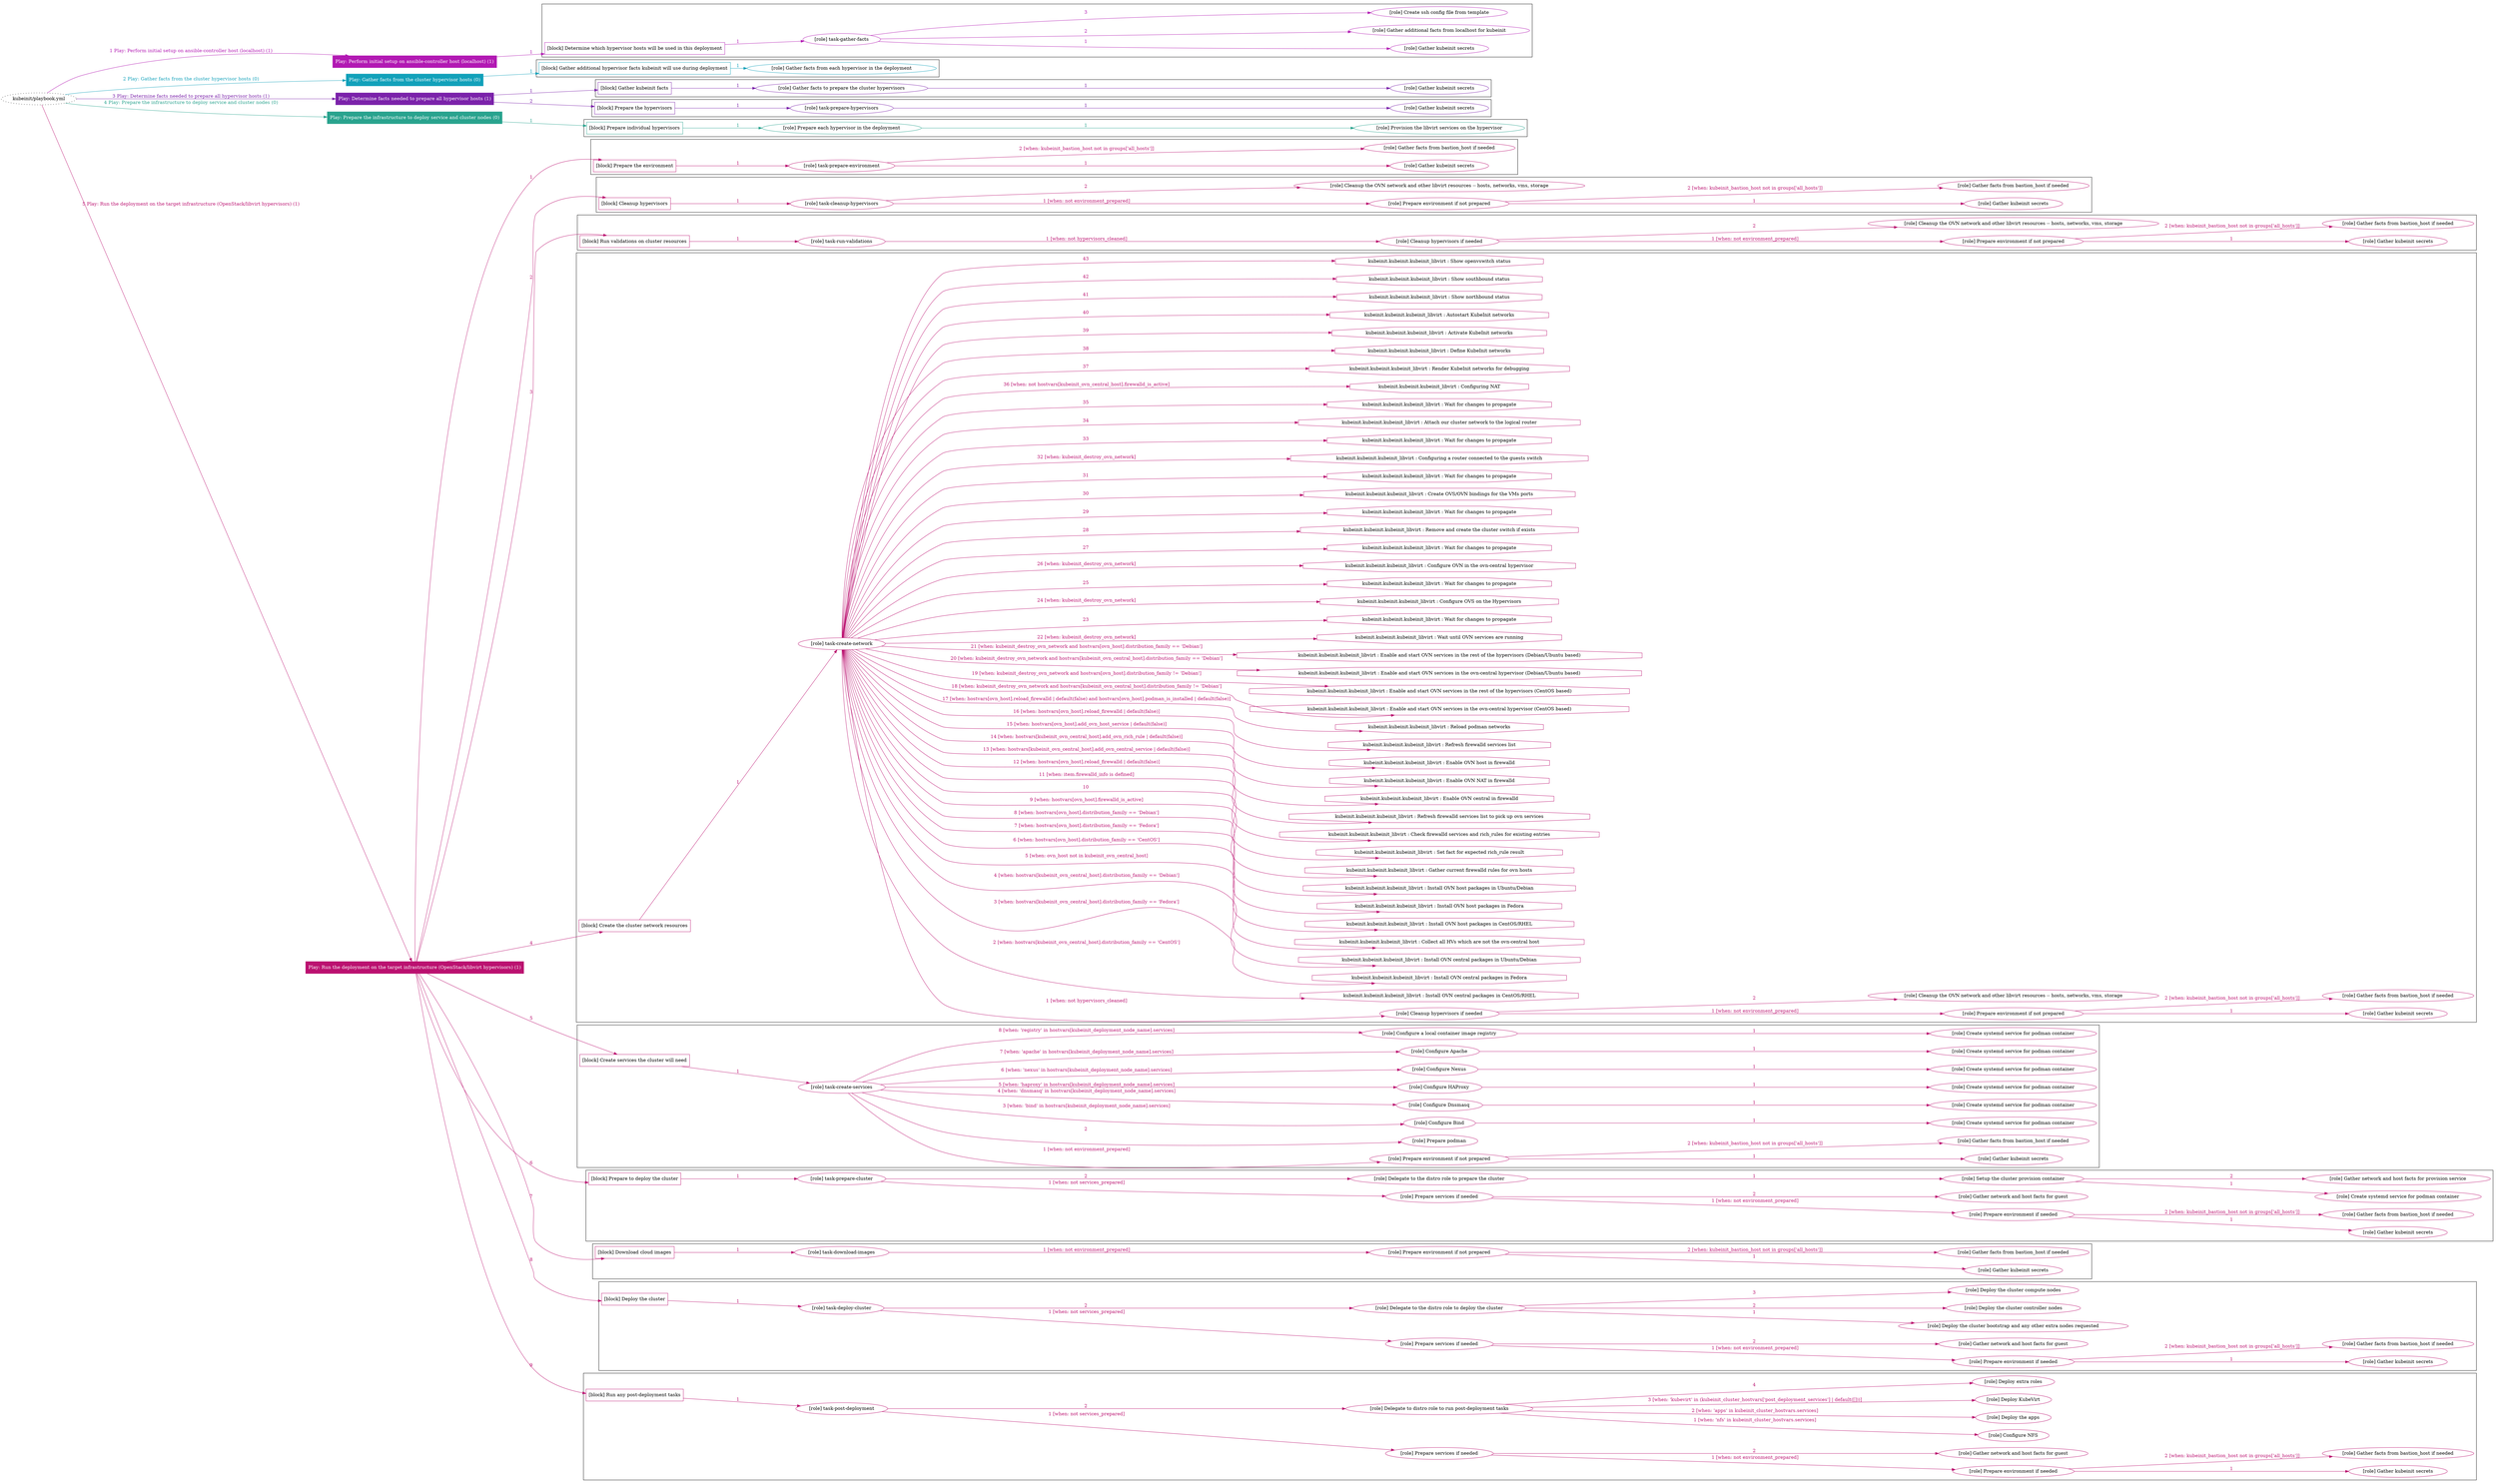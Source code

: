 digraph {
	graph [concentrate=true ordering=in rankdir=LR ratio=fill]
	edge [esep=5 sep=10]
	"kubeinit/playbook.yml" [URL="/home/runner/work/kubeinit/kubeinit/kubeinit/playbook.yml" id=playbook_f701fde2 style=dotted]
	"kubeinit/playbook.yml" -> play_d864be13 [label="1 Play: Perform initial setup on ansible-controller host (localhost) (1)" color="#b219b3" fontcolor="#b219b3" id=edge_play_d864be13 labeltooltip="1 Play: Perform initial setup on ansible-controller host (localhost) (1)" tooltip="1 Play: Perform initial setup on ansible-controller host (localhost) (1)"]
	subgraph "Play: Perform initial setup on ansible-controller host (localhost) (1)" {
		play_d864be13 [label="Play: Perform initial setup on ansible-controller host (localhost) (1)" URL="/home/runner/work/kubeinit/kubeinit/kubeinit/playbook.yml" color="#b219b3" fontcolor="#ffffff" id=play_d864be13 shape=box style=filled tooltip=localhost]
		play_d864be13 -> block_42fef8ef [label=1 color="#b219b3" fontcolor="#b219b3" id=edge_block_42fef8ef labeltooltip=1 tooltip=1]
		subgraph cluster_block_42fef8ef {
			block_42fef8ef [label="[block] Determine which hypervisor hosts will be used in this deployment" URL="/home/runner/work/kubeinit/kubeinit/kubeinit/playbook.yml" color="#b219b3" id=block_42fef8ef labeltooltip="Determine which hypervisor hosts will be used in this deployment" shape=box tooltip="Determine which hypervisor hosts will be used in this deployment"]
			block_42fef8ef -> role_c2e77df1 [label="1 " color="#b219b3" fontcolor="#b219b3" id=edge_role_c2e77df1 labeltooltip="1 " tooltip="1 "]
			subgraph "task-gather-facts" {
				role_c2e77df1 [label="[role] task-gather-facts" URL="/home/runner/work/kubeinit/kubeinit/kubeinit/playbook.yml" color="#b219b3" id=role_c2e77df1 tooltip="task-gather-facts"]
				role_c2e77df1 -> role_f2625c25 [label="1 " color="#b219b3" fontcolor="#b219b3" id=edge_role_f2625c25 labeltooltip="1 " tooltip="1 "]
				subgraph "Gather kubeinit secrets" {
					role_f2625c25 [label="[role] Gather kubeinit secrets" URL="/home/runner/.ansible/collections/ansible_collections/kubeinit/kubeinit/roles/kubeinit_prepare/tasks/build_hypervisors_group.yml" color="#b219b3" id=role_f2625c25 tooltip="Gather kubeinit secrets"]
				}
				role_c2e77df1 -> role_4b079431 [label="2 " color="#b219b3" fontcolor="#b219b3" id=edge_role_4b079431 labeltooltip="2 " tooltip="2 "]
				subgraph "Gather additional facts from localhost for kubeinit" {
					role_4b079431 [label="[role] Gather additional facts from localhost for kubeinit" URL="/home/runner/.ansible/collections/ansible_collections/kubeinit/kubeinit/roles/kubeinit_prepare/tasks/build_hypervisors_group.yml" color="#b219b3" id=role_4b079431 tooltip="Gather additional facts from localhost for kubeinit"]
				}
				role_c2e77df1 -> role_966443e1 [label="3 " color="#b219b3" fontcolor="#b219b3" id=edge_role_966443e1 labeltooltip="3 " tooltip="3 "]
				subgraph "Create ssh config file from template" {
					role_966443e1 [label="[role] Create ssh config file from template" URL="/home/runner/.ansible/collections/ansible_collections/kubeinit/kubeinit/roles/kubeinit_prepare/tasks/build_hypervisors_group.yml" color="#b219b3" id=role_966443e1 tooltip="Create ssh config file from template"]
				}
			}
		}
	}
	"kubeinit/playbook.yml" -> play_200767b7 [label="2 Play: Gather facts from the cluster hypervisor hosts (0)" color="#12a1ba" fontcolor="#12a1ba" id=edge_play_200767b7 labeltooltip="2 Play: Gather facts from the cluster hypervisor hosts (0)" tooltip="2 Play: Gather facts from the cluster hypervisor hosts (0)"]
	subgraph "Play: Gather facts from the cluster hypervisor hosts (0)" {
		play_200767b7 [label="Play: Gather facts from the cluster hypervisor hosts (0)" URL="/home/runner/work/kubeinit/kubeinit/kubeinit/playbook.yml" color="#12a1ba" fontcolor="#ffffff" id=play_200767b7 shape=box style=filled tooltip="Play: Gather facts from the cluster hypervisor hosts (0)"]
		play_200767b7 -> block_8caa51f2 [label=1 color="#12a1ba" fontcolor="#12a1ba" id=edge_block_8caa51f2 labeltooltip=1 tooltip=1]
		subgraph cluster_block_8caa51f2 {
			block_8caa51f2 [label="[block] Gather additional hypervisor facts kubeinit will use during deployment" URL="/home/runner/work/kubeinit/kubeinit/kubeinit/playbook.yml" color="#12a1ba" id=block_8caa51f2 labeltooltip="Gather additional hypervisor facts kubeinit will use during deployment" shape=box tooltip="Gather additional hypervisor facts kubeinit will use during deployment"]
			block_8caa51f2 -> role_495f99b9 [label="1 " color="#12a1ba" fontcolor="#12a1ba" id=edge_role_495f99b9 labeltooltip="1 " tooltip="1 "]
			subgraph "Gather facts from each hypervisor in the deployment" {
				role_495f99b9 [label="[role] Gather facts from each hypervisor in the deployment" URL="/home/runner/work/kubeinit/kubeinit/kubeinit/playbook.yml" color="#12a1ba" id=role_495f99b9 tooltip="Gather facts from each hypervisor in the deployment"]
			}
		}
	}
	"kubeinit/playbook.yml" -> play_b205d0ff [label="3 Play: Determine facts needed to prepare all hypervisor hosts (1)" color="#7b22aa" fontcolor="#7b22aa" id=edge_play_b205d0ff labeltooltip="3 Play: Determine facts needed to prepare all hypervisor hosts (1)" tooltip="3 Play: Determine facts needed to prepare all hypervisor hosts (1)"]
	subgraph "Play: Determine facts needed to prepare all hypervisor hosts (1)" {
		play_b205d0ff [label="Play: Determine facts needed to prepare all hypervisor hosts (1)" URL="/home/runner/work/kubeinit/kubeinit/kubeinit/playbook.yml" color="#7b22aa" fontcolor="#ffffff" id=play_b205d0ff shape=box style=filled tooltip=localhost]
		play_b205d0ff -> block_cbae2720 [label=1 color="#7b22aa" fontcolor="#7b22aa" id=edge_block_cbae2720 labeltooltip=1 tooltip=1]
		subgraph cluster_block_cbae2720 {
			block_cbae2720 [label="[block] Gather kubeinit facts" URL="/home/runner/work/kubeinit/kubeinit/kubeinit/playbook.yml" color="#7b22aa" id=block_cbae2720 labeltooltip="Gather kubeinit facts" shape=box tooltip="Gather kubeinit facts"]
			block_cbae2720 -> role_385df050 [label="1 " color="#7b22aa" fontcolor="#7b22aa" id=edge_role_385df050 labeltooltip="1 " tooltip="1 "]
			subgraph "Gather facts to prepare the cluster hypervisors" {
				role_385df050 [label="[role] Gather facts to prepare the cluster hypervisors" URL="/home/runner/work/kubeinit/kubeinit/kubeinit/playbook.yml" color="#7b22aa" id=role_385df050 tooltip="Gather facts to prepare the cluster hypervisors"]
				role_385df050 -> role_709c4de7 [label="1 " color="#7b22aa" fontcolor="#7b22aa" id=edge_role_709c4de7 labeltooltip="1 " tooltip="1 "]
				subgraph "Gather kubeinit secrets" {
					role_709c4de7 [label="[role] Gather kubeinit secrets" URL="/home/runner/.ansible/collections/ansible_collections/kubeinit/kubeinit/roles/kubeinit_prepare/tasks/gather_kubeinit_facts.yml" color="#7b22aa" id=role_709c4de7 tooltip="Gather kubeinit secrets"]
				}
			}
		}
		play_b205d0ff -> block_cd7ec2e7 [label=2 color="#7b22aa" fontcolor="#7b22aa" id=edge_block_cd7ec2e7 labeltooltip=2 tooltip=2]
		subgraph cluster_block_cd7ec2e7 {
			block_cd7ec2e7 [label="[block] Prepare the hypervisors" URL="/home/runner/work/kubeinit/kubeinit/kubeinit/playbook.yml" color="#7b22aa" id=block_cd7ec2e7 labeltooltip="Prepare the hypervisors" shape=box tooltip="Prepare the hypervisors"]
			block_cd7ec2e7 -> role_ac16274c [label="1 " color="#7b22aa" fontcolor="#7b22aa" id=edge_role_ac16274c labeltooltip="1 " tooltip="1 "]
			subgraph "task-prepare-hypervisors" {
				role_ac16274c [label="[role] task-prepare-hypervisors" URL="/home/runner/work/kubeinit/kubeinit/kubeinit/playbook.yml" color="#7b22aa" id=role_ac16274c tooltip="task-prepare-hypervisors"]
				role_ac16274c -> role_b97879c3 [label="1 " color="#7b22aa" fontcolor="#7b22aa" id=edge_role_b97879c3 labeltooltip="1 " tooltip="1 "]
				subgraph "Gather kubeinit secrets" {
					role_b97879c3 [label="[role] Gather kubeinit secrets" URL="/home/runner/.ansible/collections/ansible_collections/kubeinit/kubeinit/roles/kubeinit_prepare/tasks/gather_kubeinit_facts.yml" color="#7b22aa" id=role_b97879c3 tooltip="Gather kubeinit secrets"]
				}
			}
		}
	}
	"kubeinit/playbook.yml" -> play_a5b8b667 [label="4 Play: Prepare the infrastructure to deploy service and cluster nodes (0)" color="#29a38e" fontcolor="#29a38e" id=edge_play_a5b8b667 labeltooltip="4 Play: Prepare the infrastructure to deploy service and cluster nodes (0)" tooltip="4 Play: Prepare the infrastructure to deploy service and cluster nodes (0)"]
	subgraph "Play: Prepare the infrastructure to deploy service and cluster nodes (0)" {
		play_a5b8b667 [label="Play: Prepare the infrastructure to deploy service and cluster nodes (0)" URL="/home/runner/work/kubeinit/kubeinit/kubeinit/playbook.yml" color="#29a38e" fontcolor="#ffffff" id=play_a5b8b667 shape=box style=filled tooltip="Play: Prepare the infrastructure to deploy service and cluster nodes (0)"]
		play_a5b8b667 -> block_2f8c747c [label=1 color="#29a38e" fontcolor="#29a38e" id=edge_block_2f8c747c labeltooltip=1 tooltip=1]
		subgraph cluster_block_2f8c747c {
			block_2f8c747c [label="[block] Prepare individual hypervisors" URL="/home/runner/work/kubeinit/kubeinit/kubeinit/playbook.yml" color="#29a38e" id=block_2f8c747c labeltooltip="Prepare individual hypervisors" shape=box tooltip="Prepare individual hypervisors"]
			block_2f8c747c -> role_92c632d0 [label="1 " color="#29a38e" fontcolor="#29a38e" id=edge_role_92c632d0 labeltooltip="1 " tooltip="1 "]
			subgraph "Prepare each hypervisor in the deployment" {
				role_92c632d0 [label="[role] Prepare each hypervisor in the deployment" URL="/home/runner/work/kubeinit/kubeinit/kubeinit/playbook.yml" color="#29a38e" id=role_92c632d0 tooltip="Prepare each hypervisor in the deployment"]
				role_92c632d0 -> role_47529442 [label="1 " color="#29a38e" fontcolor="#29a38e" id=edge_role_47529442 labeltooltip="1 " tooltip="1 "]
				subgraph "Provision the libvirt services on the hypervisor" {
					role_47529442 [label="[role] Provision the libvirt services on the hypervisor" URL="/home/runner/.ansible/collections/ansible_collections/kubeinit/kubeinit/roles/kubeinit_prepare/tasks/prepare_hypervisor.yml" color="#29a38e" id=role_47529442 tooltip="Provision the libvirt services on the hypervisor"]
				}
			}
		}
	}
	"kubeinit/playbook.yml" -> play_ae719004 [label="5 Play: Run the deployment on the target infrastructure (OpenStack/libvirt hypervisors) (1)" color="#bb1170" fontcolor="#bb1170" id=edge_play_ae719004 labeltooltip="5 Play: Run the deployment on the target infrastructure (OpenStack/libvirt hypervisors) (1)" tooltip="5 Play: Run the deployment on the target infrastructure (OpenStack/libvirt hypervisors) (1)"]
	subgraph "Play: Run the deployment on the target infrastructure (OpenStack/libvirt hypervisors) (1)" {
		play_ae719004 [label="Play: Run the deployment on the target infrastructure (OpenStack/libvirt hypervisors) (1)" URL="/home/runner/work/kubeinit/kubeinit/kubeinit/playbook.yml" color="#bb1170" fontcolor="#ffffff" id=play_ae719004 shape=box style=filled tooltip=localhost]
		play_ae719004 -> block_5c18444e [label=1 color="#bb1170" fontcolor="#bb1170" id=edge_block_5c18444e labeltooltip=1 tooltip=1]
		subgraph cluster_block_5c18444e {
			block_5c18444e [label="[block] Prepare the environment" URL="/home/runner/work/kubeinit/kubeinit/kubeinit/playbook.yml" color="#bb1170" id=block_5c18444e labeltooltip="Prepare the environment" shape=box tooltip="Prepare the environment"]
			block_5c18444e -> role_f62f840c [label="1 " color="#bb1170" fontcolor="#bb1170" id=edge_role_f62f840c labeltooltip="1 " tooltip="1 "]
			subgraph "task-prepare-environment" {
				role_f62f840c [label="[role] task-prepare-environment" URL="/home/runner/work/kubeinit/kubeinit/kubeinit/playbook.yml" color="#bb1170" id=role_f62f840c tooltip="task-prepare-environment"]
				role_f62f840c -> role_c5c55e99 [label="1 " color="#bb1170" fontcolor="#bb1170" id=edge_role_c5c55e99 labeltooltip="1 " tooltip="1 "]
				subgraph "Gather kubeinit secrets" {
					role_c5c55e99 [label="[role] Gather kubeinit secrets" URL="/home/runner/.ansible/collections/ansible_collections/kubeinit/kubeinit/roles/kubeinit_prepare/tasks/gather_kubeinit_facts.yml" color="#bb1170" id=role_c5c55e99 tooltip="Gather kubeinit secrets"]
				}
				role_f62f840c -> role_3109860e [label="2 [when: kubeinit_bastion_host not in groups['all_hosts']]" color="#bb1170" fontcolor="#bb1170" id=edge_role_3109860e labeltooltip="2 [when: kubeinit_bastion_host not in groups['all_hosts']]" tooltip="2 [when: kubeinit_bastion_host not in groups['all_hosts']]"]
				subgraph "Gather facts from bastion_host if needed" {
					role_3109860e [label="[role] Gather facts from bastion_host if needed" URL="/home/runner/.ansible/collections/ansible_collections/kubeinit/kubeinit/roles/kubeinit_prepare/tasks/main.yml" color="#bb1170" id=role_3109860e tooltip="Gather facts from bastion_host if needed"]
				}
			}
		}
		play_ae719004 -> block_51a4dc01 [label=2 color="#bb1170" fontcolor="#bb1170" id=edge_block_51a4dc01 labeltooltip=2 tooltip=2]
		subgraph cluster_block_51a4dc01 {
			block_51a4dc01 [label="[block] Cleanup hypervisors" URL="/home/runner/work/kubeinit/kubeinit/kubeinit/playbook.yml" color="#bb1170" id=block_51a4dc01 labeltooltip="Cleanup hypervisors" shape=box tooltip="Cleanup hypervisors"]
			block_51a4dc01 -> role_7ef54394 [label="1 " color="#bb1170" fontcolor="#bb1170" id=edge_role_7ef54394 labeltooltip="1 " tooltip="1 "]
			subgraph "task-cleanup-hypervisors" {
				role_7ef54394 [label="[role] task-cleanup-hypervisors" URL="/home/runner/work/kubeinit/kubeinit/kubeinit/playbook.yml" color="#bb1170" id=role_7ef54394 tooltip="task-cleanup-hypervisors"]
				role_7ef54394 -> role_32e02979 [label="1 [when: not environment_prepared]" color="#bb1170" fontcolor="#bb1170" id=edge_role_32e02979 labeltooltip="1 [when: not environment_prepared]" tooltip="1 [when: not environment_prepared]"]
				subgraph "Prepare environment if not prepared" {
					role_32e02979 [label="[role] Prepare environment if not prepared" URL="/home/runner/.ansible/collections/ansible_collections/kubeinit/kubeinit/roles/kubeinit_libvirt/tasks/cleanup_hypervisors.yml" color="#bb1170" id=role_32e02979 tooltip="Prepare environment if not prepared"]
					role_32e02979 -> role_9ae3889c [label="1 " color="#bb1170" fontcolor="#bb1170" id=edge_role_9ae3889c labeltooltip="1 " tooltip="1 "]
					subgraph "Gather kubeinit secrets" {
						role_9ae3889c [label="[role] Gather kubeinit secrets" URL="/home/runner/.ansible/collections/ansible_collections/kubeinit/kubeinit/roles/kubeinit_prepare/tasks/gather_kubeinit_facts.yml" color="#bb1170" id=role_9ae3889c tooltip="Gather kubeinit secrets"]
					}
					role_32e02979 -> role_2d8ccd74 [label="2 [when: kubeinit_bastion_host not in groups['all_hosts']]" color="#bb1170" fontcolor="#bb1170" id=edge_role_2d8ccd74 labeltooltip="2 [when: kubeinit_bastion_host not in groups['all_hosts']]" tooltip="2 [when: kubeinit_bastion_host not in groups['all_hosts']]"]
					subgraph "Gather facts from bastion_host if needed" {
						role_2d8ccd74 [label="[role] Gather facts from bastion_host if needed" URL="/home/runner/.ansible/collections/ansible_collections/kubeinit/kubeinit/roles/kubeinit_prepare/tasks/main.yml" color="#bb1170" id=role_2d8ccd74 tooltip="Gather facts from bastion_host if needed"]
					}
				}
				role_7ef54394 -> role_e2b6601a [label="2 " color="#bb1170" fontcolor="#bb1170" id=edge_role_e2b6601a labeltooltip="2 " tooltip="2 "]
				subgraph "Cleanup the OVN network and other libvirt resources -- hosts, networks, vms, storage" {
					role_e2b6601a [label="[role] Cleanup the OVN network and other libvirt resources -- hosts, networks, vms, storage" URL="/home/runner/.ansible/collections/ansible_collections/kubeinit/kubeinit/roles/kubeinit_libvirt/tasks/cleanup_hypervisors.yml" color="#bb1170" id=role_e2b6601a tooltip="Cleanup the OVN network and other libvirt resources -- hosts, networks, vms, storage"]
				}
			}
		}
		play_ae719004 -> block_41aee608 [label=3 color="#bb1170" fontcolor="#bb1170" id=edge_block_41aee608 labeltooltip=3 tooltip=3]
		subgraph cluster_block_41aee608 {
			block_41aee608 [label="[block] Run validations on cluster resources" URL="/home/runner/work/kubeinit/kubeinit/kubeinit/playbook.yml" color="#bb1170" id=block_41aee608 labeltooltip="Run validations on cluster resources" shape=box tooltip="Run validations on cluster resources"]
			block_41aee608 -> role_bb94d6f6 [label="1 " color="#bb1170" fontcolor="#bb1170" id=edge_role_bb94d6f6 labeltooltip="1 " tooltip="1 "]
			subgraph "task-run-validations" {
				role_bb94d6f6 [label="[role] task-run-validations" URL="/home/runner/work/kubeinit/kubeinit/kubeinit/playbook.yml" color="#bb1170" id=role_bb94d6f6 tooltip="task-run-validations"]
				role_bb94d6f6 -> role_0f658312 [label="1 [when: not hypervisors_cleaned]" color="#bb1170" fontcolor="#bb1170" id=edge_role_0f658312 labeltooltip="1 [when: not hypervisors_cleaned]" tooltip="1 [when: not hypervisors_cleaned]"]
				subgraph "Cleanup hypervisors if needed" {
					role_0f658312 [label="[role] Cleanup hypervisors if needed" URL="/home/runner/.ansible/collections/ansible_collections/kubeinit/kubeinit/roles/kubeinit_validations/tasks/main.yml" color="#bb1170" id=role_0f658312 tooltip="Cleanup hypervisors if needed"]
					role_0f658312 -> role_a1b98c4a [label="1 [when: not environment_prepared]" color="#bb1170" fontcolor="#bb1170" id=edge_role_a1b98c4a labeltooltip="1 [when: not environment_prepared]" tooltip="1 [when: not environment_prepared]"]
					subgraph "Prepare environment if not prepared" {
						role_a1b98c4a [label="[role] Prepare environment if not prepared" URL="/home/runner/.ansible/collections/ansible_collections/kubeinit/kubeinit/roles/kubeinit_libvirt/tasks/cleanup_hypervisors.yml" color="#bb1170" id=role_a1b98c4a tooltip="Prepare environment if not prepared"]
						role_a1b98c4a -> role_c316cacd [label="1 " color="#bb1170" fontcolor="#bb1170" id=edge_role_c316cacd labeltooltip="1 " tooltip="1 "]
						subgraph "Gather kubeinit secrets" {
							role_c316cacd [label="[role] Gather kubeinit secrets" URL="/home/runner/.ansible/collections/ansible_collections/kubeinit/kubeinit/roles/kubeinit_prepare/tasks/gather_kubeinit_facts.yml" color="#bb1170" id=role_c316cacd tooltip="Gather kubeinit secrets"]
						}
						role_a1b98c4a -> role_eb4801d8 [label="2 [when: kubeinit_bastion_host not in groups['all_hosts']]" color="#bb1170" fontcolor="#bb1170" id=edge_role_eb4801d8 labeltooltip="2 [when: kubeinit_bastion_host not in groups['all_hosts']]" tooltip="2 [when: kubeinit_bastion_host not in groups['all_hosts']]"]
						subgraph "Gather facts from bastion_host if needed" {
							role_eb4801d8 [label="[role] Gather facts from bastion_host if needed" URL="/home/runner/.ansible/collections/ansible_collections/kubeinit/kubeinit/roles/kubeinit_prepare/tasks/main.yml" color="#bb1170" id=role_eb4801d8 tooltip="Gather facts from bastion_host if needed"]
						}
					}
					role_0f658312 -> role_e74a8a7b [label="2 " color="#bb1170" fontcolor="#bb1170" id=edge_role_e74a8a7b labeltooltip="2 " tooltip="2 "]
					subgraph "Cleanup the OVN network and other libvirt resources -- hosts, networks, vms, storage" {
						role_e74a8a7b [label="[role] Cleanup the OVN network and other libvirt resources -- hosts, networks, vms, storage" URL="/home/runner/.ansible/collections/ansible_collections/kubeinit/kubeinit/roles/kubeinit_libvirt/tasks/cleanup_hypervisors.yml" color="#bb1170" id=role_e74a8a7b tooltip="Cleanup the OVN network and other libvirt resources -- hosts, networks, vms, storage"]
					}
				}
			}
		}
		play_ae719004 -> block_ec78e1cc [label=4 color="#bb1170" fontcolor="#bb1170" id=edge_block_ec78e1cc labeltooltip=4 tooltip=4]
		subgraph cluster_block_ec78e1cc {
			block_ec78e1cc [label="[block] Create the cluster network resources" URL="/home/runner/work/kubeinit/kubeinit/kubeinit/playbook.yml" color="#bb1170" id=block_ec78e1cc labeltooltip="Create the cluster network resources" shape=box tooltip="Create the cluster network resources"]
			block_ec78e1cc -> role_d4031242 [label="1 " color="#bb1170" fontcolor="#bb1170" id=edge_role_d4031242 labeltooltip="1 " tooltip="1 "]
			subgraph "task-create-network" {
				role_d4031242 [label="[role] task-create-network" URL="/home/runner/work/kubeinit/kubeinit/kubeinit/playbook.yml" color="#bb1170" id=role_d4031242 tooltip="task-create-network"]
				role_d4031242 -> role_41cee59d [label="1 [when: not hypervisors_cleaned]" color="#bb1170" fontcolor="#bb1170" id=edge_role_41cee59d labeltooltip="1 [when: not hypervisors_cleaned]" tooltip="1 [when: not hypervisors_cleaned]"]
				subgraph "Cleanup hypervisors if needed" {
					role_41cee59d [label="[role] Cleanup hypervisors if needed" URL="/home/runner/.ansible/collections/ansible_collections/kubeinit/kubeinit/roles/kubeinit_libvirt/tasks/create_network.yml" color="#bb1170" id=role_41cee59d tooltip="Cleanup hypervisors if needed"]
					role_41cee59d -> role_983c73eb [label="1 [when: not environment_prepared]" color="#bb1170" fontcolor="#bb1170" id=edge_role_983c73eb labeltooltip="1 [when: not environment_prepared]" tooltip="1 [when: not environment_prepared]"]
					subgraph "Prepare environment if not prepared" {
						role_983c73eb [label="[role] Prepare environment if not prepared" URL="/home/runner/.ansible/collections/ansible_collections/kubeinit/kubeinit/roles/kubeinit_libvirt/tasks/cleanup_hypervisors.yml" color="#bb1170" id=role_983c73eb tooltip="Prepare environment if not prepared"]
						role_983c73eb -> role_4d85fa1d [label="1 " color="#bb1170" fontcolor="#bb1170" id=edge_role_4d85fa1d labeltooltip="1 " tooltip="1 "]
						subgraph "Gather kubeinit secrets" {
							role_4d85fa1d [label="[role] Gather kubeinit secrets" URL="/home/runner/.ansible/collections/ansible_collections/kubeinit/kubeinit/roles/kubeinit_prepare/tasks/gather_kubeinit_facts.yml" color="#bb1170" id=role_4d85fa1d tooltip="Gather kubeinit secrets"]
						}
						role_983c73eb -> role_3e5b7a39 [label="2 [when: kubeinit_bastion_host not in groups['all_hosts']]" color="#bb1170" fontcolor="#bb1170" id=edge_role_3e5b7a39 labeltooltip="2 [when: kubeinit_bastion_host not in groups['all_hosts']]" tooltip="2 [when: kubeinit_bastion_host not in groups['all_hosts']]"]
						subgraph "Gather facts from bastion_host if needed" {
							role_3e5b7a39 [label="[role] Gather facts from bastion_host if needed" URL="/home/runner/.ansible/collections/ansible_collections/kubeinit/kubeinit/roles/kubeinit_prepare/tasks/main.yml" color="#bb1170" id=role_3e5b7a39 tooltip="Gather facts from bastion_host if needed"]
						}
					}
					role_41cee59d -> role_f6efea5a [label="2 " color="#bb1170" fontcolor="#bb1170" id=edge_role_f6efea5a labeltooltip="2 " tooltip="2 "]
					subgraph "Cleanup the OVN network and other libvirt resources -- hosts, networks, vms, storage" {
						role_f6efea5a [label="[role] Cleanup the OVN network and other libvirt resources -- hosts, networks, vms, storage" URL="/home/runner/.ansible/collections/ansible_collections/kubeinit/kubeinit/roles/kubeinit_libvirt/tasks/cleanup_hypervisors.yml" color="#bb1170" id=role_f6efea5a tooltip="Cleanup the OVN network and other libvirt resources -- hosts, networks, vms, storage"]
					}
				}
				task_0fbc6f1f [label="kubeinit.kubeinit.kubeinit_libvirt : Install OVN central packages in CentOS/RHEL" URL="/home/runner/.ansible/collections/ansible_collections/kubeinit/kubeinit/roles/kubeinit_libvirt/tasks/create_network.yml" color="#bb1170" id=task_0fbc6f1f shape=octagon tooltip="kubeinit.kubeinit.kubeinit_libvirt : Install OVN central packages in CentOS/RHEL"]
				role_d4031242 -> task_0fbc6f1f [label="2 [when: hostvars[kubeinit_ovn_central_host].distribution_family == 'CentOS']" color="#bb1170" fontcolor="#bb1170" id=edge_task_0fbc6f1f labeltooltip="2 [when: hostvars[kubeinit_ovn_central_host].distribution_family == 'CentOS']" tooltip="2 [when: hostvars[kubeinit_ovn_central_host].distribution_family == 'CentOS']"]
				task_12c865ea [label="kubeinit.kubeinit.kubeinit_libvirt : Install OVN central packages in Fedora" URL="/home/runner/.ansible/collections/ansible_collections/kubeinit/kubeinit/roles/kubeinit_libvirt/tasks/create_network.yml" color="#bb1170" id=task_12c865ea shape=octagon tooltip="kubeinit.kubeinit.kubeinit_libvirt : Install OVN central packages in Fedora"]
				role_d4031242 -> task_12c865ea [label="3 [when: hostvars[kubeinit_ovn_central_host].distribution_family == 'Fedora']" color="#bb1170" fontcolor="#bb1170" id=edge_task_12c865ea labeltooltip="3 [when: hostvars[kubeinit_ovn_central_host].distribution_family == 'Fedora']" tooltip="3 [when: hostvars[kubeinit_ovn_central_host].distribution_family == 'Fedora']"]
				task_3503b6ca [label="kubeinit.kubeinit.kubeinit_libvirt : Install OVN central packages in Ubuntu/Debian" URL="/home/runner/.ansible/collections/ansible_collections/kubeinit/kubeinit/roles/kubeinit_libvirt/tasks/create_network.yml" color="#bb1170" id=task_3503b6ca shape=octagon tooltip="kubeinit.kubeinit.kubeinit_libvirt : Install OVN central packages in Ubuntu/Debian"]
				role_d4031242 -> task_3503b6ca [label="4 [when: hostvars[kubeinit_ovn_central_host].distribution_family == 'Debian']" color="#bb1170" fontcolor="#bb1170" id=edge_task_3503b6ca labeltooltip="4 [when: hostvars[kubeinit_ovn_central_host].distribution_family == 'Debian']" tooltip="4 [when: hostvars[kubeinit_ovn_central_host].distribution_family == 'Debian']"]
				task_1f9c8e0c [label="kubeinit.kubeinit.kubeinit_libvirt : Collect all HVs which are not the ovn-central host" URL="/home/runner/.ansible/collections/ansible_collections/kubeinit/kubeinit/roles/kubeinit_libvirt/tasks/create_network.yml" color="#bb1170" id=task_1f9c8e0c shape=octagon tooltip="kubeinit.kubeinit.kubeinit_libvirt : Collect all HVs which are not the ovn-central host"]
				role_d4031242 -> task_1f9c8e0c [label="5 [when: ovn_host not in kubeinit_ovn_central_host]" color="#bb1170" fontcolor="#bb1170" id=edge_task_1f9c8e0c labeltooltip="5 [when: ovn_host not in kubeinit_ovn_central_host]" tooltip="5 [when: ovn_host not in kubeinit_ovn_central_host]"]
				task_2e62c85f [label="kubeinit.kubeinit.kubeinit_libvirt : Install OVN host packages in CentOS/RHEL" URL="/home/runner/.ansible/collections/ansible_collections/kubeinit/kubeinit/roles/kubeinit_libvirt/tasks/create_network.yml" color="#bb1170" id=task_2e62c85f shape=octagon tooltip="kubeinit.kubeinit.kubeinit_libvirt : Install OVN host packages in CentOS/RHEL"]
				role_d4031242 -> task_2e62c85f [label="6 [when: hostvars[ovn_host].distribution_family == 'CentOS']" color="#bb1170" fontcolor="#bb1170" id=edge_task_2e62c85f labeltooltip="6 [when: hostvars[ovn_host].distribution_family == 'CentOS']" tooltip="6 [when: hostvars[ovn_host].distribution_family == 'CentOS']"]
				task_9608229d [label="kubeinit.kubeinit.kubeinit_libvirt : Install OVN host packages in Fedora" URL="/home/runner/.ansible/collections/ansible_collections/kubeinit/kubeinit/roles/kubeinit_libvirt/tasks/create_network.yml" color="#bb1170" id=task_9608229d shape=octagon tooltip="kubeinit.kubeinit.kubeinit_libvirt : Install OVN host packages in Fedora"]
				role_d4031242 -> task_9608229d [label="7 [when: hostvars[ovn_host].distribution_family == 'Fedora']" color="#bb1170" fontcolor="#bb1170" id=edge_task_9608229d labeltooltip="7 [when: hostvars[ovn_host].distribution_family == 'Fedora']" tooltip="7 [when: hostvars[ovn_host].distribution_family == 'Fedora']"]
				task_9cbe1b43 [label="kubeinit.kubeinit.kubeinit_libvirt : Install OVN host packages in Ubuntu/Debian" URL="/home/runner/.ansible/collections/ansible_collections/kubeinit/kubeinit/roles/kubeinit_libvirt/tasks/create_network.yml" color="#bb1170" id=task_9cbe1b43 shape=octagon tooltip="kubeinit.kubeinit.kubeinit_libvirt : Install OVN host packages in Ubuntu/Debian"]
				role_d4031242 -> task_9cbe1b43 [label="8 [when: hostvars[ovn_host].distribution_family == 'Debian']" color="#bb1170" fontcolor="#bb1170" id=edge_task_9cbe1b43 labeltooltip="8 [when: hostvars[ovn_host].distribution_family == 'Debian']" tooltip="8 [when: hostvars[ovn_host].distribution_family == 'Debian']"]
				task_1b8905f8 [label="kubeinit.kubeinit.kubeinit_libvirt : Gather current firewalld rules for ovn hosts" URL="/home/runner/.ansible/collections/ansible_collections/kubeinit/kubeinit/roles/kubeinit_libvirt/tasks/create_network.yml" color="#bb1170" id=task_1b8905f8 shape=octagon tooltip="kubeinit.kubeinit.kubeinit_libvirt : Gather current firewalld rules for ovn hosts"]
				role_d4031242 -> task_1b8905f8 [label="9 [when: hostvars[ovn_host].firewalld_is_active]" color="#bb1170" fontcolor="#bb1170" id=edge_task_1b8905f8 labeltooltip="9 [when: hostvars[ovn_host].firewalld_is_active]" tooltip="9 [when: hostvars[ovn_host].firewalld_is_active]"]
				task_6367be7a [label="kubeinit.kubeinit.kubeinit_libvirt : Set fact for expected rich_rule result" URL="/home/runner/.ansible/collections/ansible_collections/kubeinit/kubeinit/roles/kubeinit_libvirt/tasks/create_network.yml" color="#bb1170" id=task_6367be7a shape=octagon tooltip="kubeinit.kubeinit.kubeinit_libvirt : Set fact for expected rich_rule result"]
				role_d4031242 -> task_6367be7a [label="10 " color="#bb1170" fontcolor="#bb1170" id=edge_task_6367be7a labeltooltip="10 " tooltip="10 "]
				task_d708de6c [label="kubeinit.kubeinit.kubeinit_libvirt : Check firewalld services and rich_rules for existing entries" URL="/home/runner/.ansible/collections/ansible_collections/kubeinit/kubeinit/roles/kubeinit_libvirt/tasks/create_network.yml" color="#bb1170" id=task_d708de6c shape=octagon tooltip="kubeinit.kubeinit.kubeinit_libvirt : Check firewalld services and rich_rules for existing entries"]
				role_d4031242 -> task_d708de6c [label="11 [when: item.firewalld_info is defined]" color="#bb1170" fontcolor="#bb1170" id=edge_task_d708de6c labeltooltip="11 [when: item.firewalld_info is defined]" tooltip="11 [when: item.firewalld_info is defined]"]
				task_b752e8f2 [label="kubeinit.kubeinit.kubeinit_libvirt : Refresh firewalld services list to pick up ovn services" URL="/home/runner/.ansible/collections/ansible_collections/kubeinit/kubeinit/roles/kubeinit_libvirt/tasks/create_network.yml" color="#bb1170" id=task_b752e8f2 shape=octagon tooltip="kubeinit.kubeinit.kubeinit_libvirt : Refresh firewalld services list to pick up ovn services"]
				role_d4031242 -> task_b752e8f2 [label="12 [when: hostvars[ovn_host].reload_firewalld | default(false)]" color="#bb1170" fontcolor="#bb1170" id=edge_task_b752e8f2 labeltooltip="12 [when: hostvars[ovn_host].reload_firewalld | default(false)]" tooltip="12 [when: hostvars[ovn_host].reload_firewalld | default(false)]"]
				task_f6ba32ca [label="kubeinit.kubeinit.kubeinit_libvirt : Enable OVN central in firewalld" URL="/home/runner/.ansible/collections/ansible_collections/kubeinit/kubeinit/roles/kubeinit_libvirt/tasks/create_network.yml" color="#bb1170" id=task_f6ba32ca shape=octagon tooltip="kubeinit.kubeinit.kubeinit_libvirt : Enable OVN central in firewalld"]
				role_d4031242 -> task_f6ba32ca [label="13 [when: hostvars[kubeinit_ovn_central_host].add_ovn_central_service | default(false)]" color="#bb1170" fontcolor="#bb1170" id=edge_task_f6ba32ca labeltooltip="13 [when: hostvars[kubeinit_ovn_central_host].add_ovn_central_service | default(false)]" tooltip="13 [when: hostvars[kubeinit_ovn_central_host].add_ovn_central_service | default(false)]"]
				task_b7e18df7 [label="kubeinit.kubeinit.kubeinit_libvirt : Enable OVN NAT in firewalld" URL="/home/runner/.ansible/collections/ansible_collections/kubeinit/kubeinit/roles/kubeinit_libvirt/tasks/create_network.yml" color="#bb1170" id=task_b7e18df7 shape=octagon tooltip="kubeinit.kubeinit.kubeinit_libvirt : Enable OVN NAT in firewalld"]
				role_d4031242 -> task_b7e18df7 [label="14 [when: hostvars[kubeinit_ovn_central_host].add_ovn_rich_rule | default(false)]" color="#bb1170" fontcolor="#bb1170" id=edge_task_b7e18df7 labeltooltip="14 [when: hostvars[kubeinit_ovn_central_host].add_ovn_rich_rule | default(false)]" tooltip="14 [when: hostvars[kubeinit_ovn_central_host].add_ovn_rich_rule | default(false)]"]
				task_430d2003 [label="kubeinit.kubeinit.kubeinit_libvirt : Enable OVN host in firewalld" URL="/home/runner/.ansible/collections/ansible_collections/kubeinit/kubeinit/roles/kubeinit_libvirt/tasks/create_network.yml" color="#bb1170" id=task_430d2003 shape=octagon tooltip="kubeinit.kubeinit.kubeinit_libvirt : Enable OVN host in firewalld"]
				role_d4031242 -> task_430d2003 [label="15 [when: hostvars[ovn_host].add_ovn_host_service | default(false)]" color="#bb1170" fontcolor="#bb1170" id=edge_task_430d2003 labeltooltip="15 [when: hostvars[ovn_host].add_ovn_host_service | default(false)]" tooltip="15 [when: hostvars[ovn_host].add_ovn_host_service | default(false)]"]
				task_11efd9eb [label="kubeinit.kubeinit.kubeinit_libvirt : Refresh firewalld services list" URL="/home/runner/.ansible/collections/ansible_collections/kubeinit/kubeinit/roles/kubeinit_libvirt/tasks/create_network.yml" color="#bb1170" id=task_11efd9eb shape=octagon tooltip="kubeinit.kubeinit.kubeinit_libvirt : Refresh firewalld services list"]
				role_d4031242 -> task_11efd9eb [label="16 [when: hostvars[ovn_host].reload_firewalld | default(false)]" color="#bb1170" fontcolor="#bb1170" id=edge_task_11efd9eb labeltooltip="16 [when: hostvars[ovn_host].reload_firewalld | default(false)]" tooltip="16 [when: hostvars[ovn_host].reload_firewalld | default(false)]"]
				task_ab75fb4b [label="kubeinit.kubeinit.kubeinit_libvirt : Reload podman networks" URL="/home/runner/.ansible/collections/ansible_collections/kubeinit/kubeinit/roles/kubeinit_libvirt/tasks/create_network.yml" color="#bb1170" id=task_ab75fb4b shape=octagon tooltip="kubeinit.kubeinit.kubeinit_libvirt : Reload podman networks"]
				role_d4031242 -> task_ab75fb4b [label="17 [when: hostvars[ovn_host].reload_firewalld | default(false) and hostvars[ovn_host].podman_is_installed | default(false)]" color="#bb1170" fontcolor="#bb1170" id=edge_task_ab75fb4b labeltooltip="17 [when: hostvars[ovn_host].reload_firewalld | default(false) and hostvars[ovn_host].podman_is_installed | default(false)]" tooltip="17 [when: hostvars[ovn_host].reload_firewalld | default(false) and hostvars[ovn_host].podman_is_installed | default(false)]"]
				task_d4b71713 [label="kubeinit.kubeinit.kubeinit_libvirt : Enable and start OVN services in the ovn-central hypervisor (CentOS based)" URL="/home/runner/.ansible/collections/ansible_collections/kubeinit/kubeinit/roles/kubeinit_libvirt/tasks/create_network.yml" color="#bb1170" id=task_d4b71713 shape=octagon tooltip="kubeinit.kubeinit.kubeinit_libvirt : Enable and start OVN services in the ovn-central hypervisor (CentOS based)"]
				role_d4031242 -> task_d4b71713 [label="18 [when: kubeinit_destroy_ovn_network and hostvars[kubeinit_ovn_central_host].distribution_family != 'Debian']" color="#bb1170" fontcolor="#bb1170" id=edge_task_d4b71713 labeltooltip="18 [when: kubeinit_destroy_ovn_network and hostvars[kubeinit_ovn_central_host].distribution_family != 'Debian']" tooltip="18 [when: kubeinit_destroy_ovn_network and hostvars[kubeinit_ovn_central_host].distribution_family != 'Debian']"]
				task_1a522f4d [label="kubeinit.kubeinit.kubeinit_libvirt : Enable and start OVN services in the rest of the hypervisors (CentOS based)" URL="/home/runner/.ansible/collections/ansible_collections/kubeinit/kubeinit/roles/kubeinit_libvirt/tasks/create_network.yml" color="#bb1170" id=task_1a522f4d shape=octagon tooltip="kubeinit.kubeinit.kubeinit_libvirt : Enable and start OVN services in the rest of the hypervisors (CentOS based)"]
				role_d4031242 -> task_1a522f4d [label="19 [when: kubeinit_destroy_ovn_network and hostvars[ovn_host].distribution_family != 'Debian']" color="#bb1170" fontcolor="#bb1170" id=edge_task_1a522f4d labeltooltip="19 [when: kubeinit_destroy_ovn_network and hostvars[ovn_host].distribution_family != 'Debian']" tooltip="19 [when: kubeinit_destroy_ovn_network and hostvars[ovn_host].distribution_family != 'Debian']"]
				task_9401d931 [label="kubeinit.kubeinit.kubeinit_libvirt : Enable and start OVN services in the ovn-central hypervisor (Debian/Ubuntu based)" URL="/home/runner/.ansible/collections/ansible_collections/kubeinit/kubeinit/roles/kubeinit_libvirt/tasks/create_network.yml" color="#bb1170" id=task_9401d931 shape=octagon tooltip="kubeinit.kubeinit.kubeinit_libvirt : Enable and start OVN services in the ovn-central hypervisor (Debian/Ubuntu based)"]
				role_d4031242 -> task_9401d931 [label="20 [when: kubeinit_destroy_ovn_network and hostvars[kubeinit_ovn_central_host].distribution_family == 'Debian']" color="#bb1170" fontcolor="#bb1170" id=edge_task_9401d931 labeltooltip="20 [when: kubeinit_destroy_ovn_network and hostvars[kubeinit_ovn_central_host].distribution_family == 'Debian']" tooltip="20 [when: kubeinit_destroy_ovn_network and hostvars[kubeinit_ovn_central_host].distribution_family == 'Debian']"]
				task_ebc8e67f [label="kubeinit.kubeinit.kubeinit_libvirt : Enable and start OVN services in the rest of the hypervisors (Debian/Ubuntu based)" URL="/home/runner/.ansible/collections/ansible_collections/kubeinit/kubeinit/roles/kubeinit_libvirt/tasks/create_network.yml" color="#bb1170" id=task_ebc8e67f shape=octagon tooltip="kubeinit.kubeinit.kubeinit_libvirt : Enable and start OVN services in the rest of the hypervisors (Debian/Ubuntu based)"]
				role_d4031242 -> task_ebc8e67f [label="21 [when: kubeinit_destroy_ovn_network and hostvars[ovn_host].distribution_family == 'Debian']" color="#bb1170" fontcolor="#bb1170" id=edge_task_ebc8e67f labeltooltip="21 [when: kubeinit_destroy_ovn_network and hostvars[ovn_host].distribution_family == 'Debian']" tooltip="21 [when: kubeinit_destroy_ovn_network and hostvars[ovn_host].distribution_family == 'Debian']"]
				task_7531cae6 [label="kubeinit.kubeinit.kubeinit_libvirt : Wait until OVN services are running" URL="/home/runner/.ansible/collections/ansible_collections/kubeinit/kubeinit/roles/kubeinit_libvirt/tasks/create_network.yml" color="#bb1170" id=task_7531cae6 shape=octagon tooltip="kubeinit.kubeinit.kubeinit_libvirt : Wait until OVN services are running"]
				role_d4031242 -> task_7531cae6 [label="22 [when: kubeinit_destroy_ovn_network]" color="#bb1170" fontcolor="#bb1170" id=edge_task_7531cae6 labeltooltip="22 [when: kubeinit_destroy_ovn_network]" tooltip="22 [when: kubeinit_destroy_ovn_network]"]
				task_c7a09c39 [label="kubeinit.kubeinit.kubeinit_libvirt : Wait for changes to propagate" URL="/home/runner/.ansible/collections/ansible_collections/kubeinit/kubeinit/roles/kubeinit_libvirt/tasks/create_network.yml" color="#bb1170" id=task_c7a09c39 shape=octagon tooltip="kubeinit.kubeinit.kubeinit_libvirt : Wait for changes to propagate"]
				role_d4031242 -> task_c7a09c39 [label="23 " color="#bb1170" fontcolor="#bb1170" id=edge_task_c7a09c39 labeltooltip="23 " tooltip="23 "]
				task_b12b89fb [label="kubeinit.kubeinit.kubeinit_libvirt : Configure OVS on the Hypervisors" URL="/home/runner/.ansible/collections/ansible_collections/kubeinit/kubeinit/roles/kubeinit_libvirt/tasks/create_network.yml" color="#bb1170" id=task_b12b89fb shape=octagon tooltip="kubeinit.kubeinit.kubeinit_libvirt : Configure OVS on the Hypervisors"]
				role_d4031242 -> task_b12b89fb [label="24 [when: kubeinit_destroy_ovn_network]" color="#bb1170" fontcolor="#bb1170" id=edge_task_b12b89fb labeltooltip="24 [when: kubeinit_destroy_ovn_network]" tooltip="24 [when: kubeinit_destroy_ovn_network]"]
				task_122654de [label="kubeinit.kubeinit.kubeinit_libvirt : Wait for changes to propagate" URL="/home/runner/.ansible/collections/ansible_collections/kubeinit/kubeinit/roles/kubeinit_libvirt/tasks/create_network.yml" color="#bb1170" id=task_122654de shape=octagon tooltip="kubeinit.kubeinit.kubeinit_libvirt : Wait for changes to propagate"]
				role_d4031242 -> task_122654de [label="25 " color="#bb1170" fontcolor="#bb1170" id=edge_task_122654de labeltooltip="25 " tooltip="25 "]
				task_fe9ad637 [label="kubeinit.kubeinit.kubeinit_libvirt : Configure OVN in the ovn-central hypervisor" URL="/home/runner/.ansible/collections/ansible_collections/kubeinit/kubeinit/roles/kubeinit_libvirt/tasks/create_network.yml" color="#bb1170" id=task_fe9ad637 shape=octagon tooltip="kubeinit.kubeinit.kubeinit_libvirt : Configure OVN in the ovn-central hypervisor"]
				role_d4031242 -> task_fe9ad637 [label="26 [when: kubeinit_destroy_ovn_network]" color="#bb1170" fontcolor="#bb1170" id=edge_task_fe9ad637 labeltooltip="26 [when: kubeinit_destroy_ovn_network]" tooltip="26 [when: kubeinit_destroy_ovn_network]"]
				task_9543c95f [label="kubeinit.kubeinit.kubeinit_libvirt : Wait for changes to propagate" URL="/home/runner/.ansible/collections/ansible_collections/kubeinit/kubeinit/roles/kubeinit_libvirt/tasks/create_network.yml" color="#bb1170" id=task_9543c95f shape=octagon tooltip="kubeinit.kubeinit.kubeinit_libvirt : Wait for changes to propagate"]
				role_d4031242 -> task_9543c95f [label="27 " color="#bb1170" fontcolor="#bb1170" id=edge_task_9543c95f labeltooltip="27 " tooltip="27 "]
				task_8c32d6b7 [label="kubeinit.kubeinit.kubeinit_libvirt : Remove and create the cluster switch if exists" URL="/home/runner/.ansible/collections/ansible_collections/kubeinit/kubeinit/roles/kubeinit_libvirt/tasks/create_network.yml" color="#bb1170" id=task_8c32d6b7 shape=octagon tooltip="kubeinit.kubeinit.kubeinit_libvirt : Remove and create the cluster switch if exists"]
				role_d4031242 -> task_8c32d6b7 [label="28 " color="#bb1170" fontcolor="#bb1170" id=edge_task_8c32d6b7 labeltooltip="28 " tooltip="28 "]
				task_97ef4879 [label="kubeinit.kubeinit.kubeinit_libvirt : Wait for changes to propagate" URL="/home/runner/.ansible/collections/ansible_collections/kubeinit/kubeinit/roles/kubeinit_libvirt/tasks/create_network.yml" color="#bb1170" id=task_97ef4879 shape=octagon tooltip="kubeinit.kubeinit.kubeinit_libvirt : Wait for changes to propagate"]
				role_d4031242 -> task_97ef4879 [label="29 " color="#bb1170" fontcolor="#bb1170" id=edge_task_97ef4879 labeltooltip="29 " tooltip="29 "]
				task_68e31236 [label="kubeinit.kubeinit.kubeinit_libvirt : Create OVS/OVN bindings for the VMs ports" URL="/home/runner/.ansible/collections/ansible_collections/kubeinit/kubeinit/roles/kubeinit_libvirt/tasks/create_network.yml" color="#bb1170" id=task_68e31236 shape=octagon tooltip="kubeinit.kubeinit.kubeinit_libvirt : Create OVS/OVN bindings for the VMs ports"]
				role_d4031242 -> task_68e31236 [label="30 " color="#bb1170" fontcolor="#bb1170" id=edge_task_68e31236 labeltooltip="30 " tooltip="30 "]
				task_ddf3d29f [label="kubeinit.kubeinit.kubeinit_libvirt : Wait for changes to propagate" URL="/home/runner/.ansible/collections/ansible_collections/kubeinit/kubeinit/roles/kubeinit_libvirt/tasks/create_network.yml" color="#bb1170" id=task_ddf3d29f shape=octagon tooltip="kubeinit.kubeinit.kubeinit_libvirt : Wait for changes to propagate"]
				role_d4031242 -> task_ddf3d29f [label="31 " color="#bb1170" fontcolor="#bb1170" id=edge_task_ddf3d29f labeltooltip="31 " tooltip="31 "]
				task_dd76dd2d [label="kubeinit.kubeinit.kubeinit_libvirt : Configuring a router connected to the guests switch" URL="/home/runner/.ansible/collections/ansible_collections/kubeinit/kubeinit/roles/kubeinit_libvirt/tasks/create_network.yml" color="#bb1170" id=task_dd76dd2d shape=octagon tooltip="kubeinit.kubeinit.kubeinit_libvirt : Configuring a router connected to the guests switch"]
				role_d4031242 -> task_dd76dd2d [label="32 [when: kubeinit_destroy_ovn_network]" color="#bb1170" fontcolor="#bb1170" id=edge_task_dd76dd2d labeltooltip="32 [when: kubeinit_destroy_ovn_network]" tooltip="32 [when: kubeinit_destroy_ovn_network]"]
				task_638d23fd [label="kubeinit.kubeinit.kubeinit_libvirt : Wait for changes to propagate" URL="/home/runner/.ansible/collections/ansible_collections/kubeinit/kubeinit/roles/kubeinit_libvirt/tasks/create_network.yml" color="#bb1170" id=task_638d23fd shape=octagon tooltip="kubeinit.kubeinit.kubeinit_libvirt : Wait for changes to propagate"]
				role_d4031242 -> task_638d23fd [label="33 " color="#bb1170" fontcolor="#bb1170" id=edge_task_638d23fd labeltooltip="33 " tooltip="33 "]
				task_5dc8d4b5 [label="kubeinit.kubeinit.kubeinit_libvirt : Attach our cluster network to the logical router" URL="/home/runner/.ansible/collections/ansible_collections/kubeinit/kubeinit/roles/kubeinit_libvirt/tasks/create_network.yml" color="#bb1170" id=task_5dc8d4b5 shape=octagon tooltip="kubeinit.kubeinit.kubeinit_libvirt : Attach our cluster network to the logical router"]
				role_d4031242 -> task_5dc8d4b5 [label="34 " color="#bb1170" fontcolor="#bb1170" id=edge_task_5dc8d4b5 labeltooltip="34 " tooltip="34 "]
				task_3b2c885d [label="kubeinit.kubeinit.kubeinit_libvirt : Wait for changes to propagate" URL="/home/runner/.ansible/collections/ansible_collections/kubeinit/kubeinit/roles/kubeinit_libvirt/tasks/create_network.yml" color="#bb1170" id=task_3b2c885d shape=octagon tooltip="kubeinit.kubeinit.kubeinit_libvirt : Wait for changes to propagate"]
				role_d4031242 -> task_3b2c885d [label="35 " color="#bb1170" fontcolor="#bb1170" id=edge_task_3b2c885d labeltooltip="35 " tooltip="35 "]
				task_4a49f545 [label="kubeinit.kubeinit.kubeinit_libvirt : Configuring NAT" URL="/home/runner/.ansible/collections/ansible_collections/kubeinit/kubeinit/roles/kubeinit_libvirt/tasks/create_network.yml" color="#bb1170" id=task_4a49f545 shape=octagon tooltip="kubeinit.kubeinit.kubeinit_libvirt : Configuring NAT"]
				role_d4031242 -> task_4a49f545 [label="36 [when: not hostvars[kubeinit_ovn_central_host].firewalld_is_active]" color="#bb1170" fontcolor="#bb1170" id=edge_task_4a49f545 labeltooltip="36 [when: not hostvars[kubeinit_ovn_central_host].firewalld_is_active]" tooltip="36 [when: not hostvars[kubeinit_ovn_central_host].firewalld_is_active]"]
				task_25d6fcfe [label="kubeinit.kubeinit.kubeinit_libvirt : Render KubeInit networks for debugging" URL="/home/runner/.ansible/collections/ansible_collections/kubeinit/kubeinit/roles/kubeinit_libvirt/tasks/create_network.yml" color="#bb1170" id=task_25d6fcfe shape=octagon tooltip="kubeinit.kubeinit.kubeinit_libvirt : Render KubeInit networks for debugging"]
				role_d4031242 -> task_25d6fcfe [label="37 " color="#bb1170" fontcolor="#bb1170" id=edge_task_25d6fcfe labeltooltip="37 " tooltip="37 "]
				task_2218cb8e [label="kubeinit.kubeinit.kubeinit_libvirt : Define KubeInit networks" URL="/home/runner/.ansible/collections/ansible_collections/kubeinit/kubeinit/roles/kubeinit_libvirt/tasks/create_network.yml" color="#bb1170" id=task_2218cb8e shape=octagon tooltip="kubeinit.kubeinit.kubeinit_libvirt : Define KubeInit networks"]
				role_d4031242 -> task_2218cb8e [label="38 " color="#bb1170" fontcolor="#bb1170" id=edge_task_2218cb8e labeltooltip="38 " tooltip="38 "]
				task_2829a7de [label="kubeinit.kubeinit.kubeinit_libvirt : Activate KubeInit networks" URL="/home/runner/.ansible/collections/ansible_collections/kubeinit/kubeinit/roles/kubeinit_libvirt/tasks/create_network.yml" color="#bb1170" id=task_2829a7de shape=octagon tooltip="kubeinit.kubeinit.kubeinit_libvirt : Activate KubeInit networks"]
				role_d4031242 -> task_2829a7de [label="39 " color="#bb1170" fontcolor="#bb1170" id=edge_task_2829a7de labeltooltip="39 " tooltip="39 "]
				task_88fb6281 [label="kubeinit.kubeinit.kubeinit_libvirt : Autostart KubeInit networks" URL="/home/runner/.ansible/collections/ansible_collections/kubeinit/kubeinit/roles/kubeinit_libvirt/tasks/create_network.yml" color="#bb1170" id=task_88fb6281 shape=octagon tooltip="kubeinit.kubeinit.kubeinit_libvirt : Autostart KubeInit networks"]
				role_d4031242 -> task_88fb6281 [label="40 " color="#bb1170" fontcolor="#bb1170" id=edge_task_88fb6281 labeltooltip="40 " tooltip="40 "]
				task_69a49f32 [label="kubeinit.kubeinit.kubeinit_libvirt : Show northbound status" URL="/home/runner/.ansible/collections/ansible_collections/kubeinit/kubeinit/roles/kubeinit_libvirt/tasks/create_network.yml" color="#bb1170" id=task_69a49f32 shape=octagon tooltip="kubeinit.kubeinit.kubeinit_libvirt : Show northbound status"]
				role_d4031242 -> task_69a49f32 [label="41 " color="#bb1170" fontcolor="#bb1170" id=edge_task_69a49f32 labeltooltip="41 " tooltip="41 "]
				task_c378fe72 [label="kubeinit.kubeinit.kubeinit_libvirt : Show southbound status" URL="/home/runner/.ansible/collections/ansible_collections/kubeinit/kubeinit/roles/kubeinit_libvirt/tasks/create_network.yml" color="#bb1170" id=task_c378fe72 shape=octagon tooltip="kubeinit.kubeinit.kubeinit_libvirt : Show southbound status"]
				role_d4031242 -> task_c378fe72 [label="42 " color="#bb1170" fontcolor="#bb1170" id=edge_task_c378fe72 labeltooltip="42 " tooltip="42 "]
				task_17327f6a [label="kubeinit.kubeinit.kubeinit_libvirt : Show openvswitch status" URL="/home/runner/.ansible/collections/ansible_collections/kubeinit/kubeinit/roles/kubeinit_libvirt/tasks/create_network.yml" color="#bb1170" id=task_17327f6a shape=octagon tooltip="kubeinit.kubeinit.kubeinit_libvirt : Show openvswitch status"]
				role_d4031242 -> task_17327f6a [label="43 " color="#bb1170" fontcolor="#bb1170" id=edge_task_17327f6a labeltooltip="43 " tooltip="43 "]
			}
		}
		play_ae719004 -> block_432e3633 [label=5 color="#bb1170" fontcolor="#bb1170" id=edge_block_432e3633 labeltooltip=5 tooltip=5]
		subgraph cluster_block_432e3633 {
			block_432e3633 [label="[block] Create services the cluster will need" URL="/home/runner/work/kubeinit/kubeinit/kubeinit/playbook.yml" color="#bb1170" id=block_432e3633 labeltooltip="Create services the cluster will need" shape=box tooltip="Create services the cluster will need"]
			block_432e3633 -> role_ed04cdb7 [label="1 " color="#bb1170" fontcolor="#bb1170" id=edge_role_ed04cdb7 labeltooltip="1 " tooltip="1 "]
			subgraph "task-create-services" {
				role_ed04cdb7 [label="[role] task-create-services" URL="/home/runner/work/kubeinit/kubeinit/kubeinit/playbook.yml" color="#bb1170" id=role_ed04cdb7 tooltip="task-create-services"]
				role_ed04cdb7 -> role_08b8fc11 [label="1 [when: not environment_prepared]" color="#bb1170" fontcolor="#bb1170" id=edge_role_08b8fc11 labeltooltip="1 [when: not environment_prepared]" tooltip="1 [when: not environment_prepared]"]
				subgraph "Prepare environment if not prepared" {
					role_08b8fc11 [label="[role] Prepare environment if not prepared" URL="/home/runner/.ansible/collections/ansible_collections/kubeinit/kubeinit/roles/kubeinit_services/tasks/main.yml" color="#bb1170" id=role_08b8fc11 tooltip="Prepare environment if not prepared"]
					role_08b8fc11 -> role_a62bb70f [label="1 " color="#bb1170" fontcolor="#bb1170" id=edge_role_a62bb70f labeltooltip="1 " tooltip="1 "]
					subgraph "Gather kubeinit secrets" {
						role_a62bb70f [label="[role] Gather kubeinit secrets" URL="/home/runner/.ansible/collections/ansible_collections/kubeinit/kubeinit/roles/kubeinit_prepare/tasks/gather_kubeinit_facts.yml" color="#bb1170" id=role_a62bb70f tooltip="Gather kubeinit secrets"]
					}
					role_08b8fc11 -> role_757be899 [label="2 [when: kubeinit_bastion_host not in groups['all_hosts']]" color="#bb1170" fontcolor="#bb1170" id=edge_role_757be899 labeltooltip="2 [when: kubeinit_bastion_host not in groups['all_hosts']]" tooltip="2 [when: kubeinit_bastion_host not in groups['all_hosts']]"]
					subgraph "Gather facts from bastion_host if needed" {
						role_757be899 [label="[role] Gather facts from bastion_host if needed" URL="/home/runner/.ansible/collections/ansible_collections/kubeinit/kubeinit/roles/kubeinit_prepare/tasks/main.yml" color="#bb1170" id=role_757be899 tooltip="Gather facts from bastion_host if needed"]
					}
				}
				role_ed04cdb7 -> role_64c99d7f [label="2 " color="#bb1170" fontcolor="#bb1170" id=edge_role_64c99d7f labeltooltip="2 " tooltip="2 "]
				subgraph "Prepare podman" {
					role_64c99d7f [label="[role] Prepare podman" URL="/home/runner/.ansible/collections/ansible_collections/kubeinit/kubeinit/roles/kubeinit_services/tasks/00_create_service_pod.yml" color="#bb1170" id=role_64c99d7f tooltip="Prepare podman"]
				}
				role_ed04cdb7 -> role_91f96322 [label="3 [when: 'bind' in hostvars[kubeinit_deployment_node_name].services]" color="#bb1170" fontcolor="#bb1170" id=edge_role_91f96322 labeltooltip="3 [when: 'bind' in hostvars[kubeinit_deployment_node_name].services]" tooltip="3 [when: 'bind' in hostvars[kubeinit_deployment_node_name].services]"]
				subgraph "Configure Bind" {
					role_91f96322 [label="[role] Configure Bind" URL="/home/runner/.ansible/collections/ansible_collections/kubeinit/kubeinit/roles/kubeinit_services/tasks/start_services_containers.yml" color="#bb1170" id=role_91f96322 tooltip="Configure Bind"]
					role_91f96322 -> role_b0a3b6ba [label="1 " color="#bb1170" fontcolor="#bb1170" id=edge_role_b0a3b6ba labeltooltip="1 " tooltip="1 "]
					subgraph "Create systemd service for podman container" {
						role_b0a3b6ba [label="[role] Create systemd service for podman container" URL="/home/runner/.ansible/collections/ansible_collections/kubeinit/kubeinit/roles/kubeinit_bind/tasks/main.yml" color="#bb1170" id=role_b0a3b6ba tooltip="Create systemd service for podman container"]
					}
				}
				role_ed04cdb7 -> role_9165d0fe [label="4 [when: 'dnsmasq' in hostvars[kubeinit_deployment_node_name].services]" color="#bb1170" fontcolor="#bb1170" id=edge_role_9165d0fe labeltooltip="4 [when: 'dnsmasq' in hostvars[kubeinit_deployment_node_name].services]" tooltip="4 [when: 'dnsmasq' in hostvars[kubeinit_deployment_node_name].services]"]
				subgraph "Configure Dnsmasq" {
					role_9165d0fe [label="[role] Configure Dnsmasq" URL="/home/runner/.ansible/collections/ansible_collections/kubeinit/kubeinit/roles/kubeinit_services/tasks/start_services_containers.yml" color="#bb1170" id=role_9165d0fe tooltip="Configure Dnsmasq"]
					role_9165d0fe -> role_c65970c3 [label="1 " color="#bb1170" fontcolor="#bb1170" id=edge_role_c65970c3 labeltooltip="1 " tooltip="1 "]
					subgraph "Create systemd service for podman container" {
						role_c65970c3 [label="[role] Create systemd service for podman container" URL="/home/runner/.ansible/collections/ansible_collections/kubeinit/kubeinit/roles/kubeinit_dnsmasq/tasks/main.yml" color="#bb1170" id=role_c65970c3 tooltip="Create systemd service for podman container"]
					}
				}
				role_ed04cdb7 -> role_a3cd03d7 [label="5 [when: 'haproxy' in hostvars[kubeinit_deployment_node_name].services]" color="#bb1170" fontcolor="#bb1170" id=edge_role_a3cd03d7 labeltooltip="5 [when: 'haproxy' in hostvars[kubeinit_deployment_node_name].services]" tooltip="5 [when: 'haproxy' in hostvars[kubeinit_deployment_node_name].services]"]
				subgraph "Configure HAProxy" {
					role_a3cd03d7 [label="[role] Configure HAProxy" URL="/home/runner/.ansible/collections/ansible_collections/kubeinit/kubeinit/roles/kubeinit_services/tasks/start_services_containers.yml" color="#bb1170" id=role_a3cd03d7 tooltip="Configure HAProxy"]
					role_a3cd03d7 -> role_6bf22f66 [label="1 " color="#bb1170" fontcolor="#bb1170" id=edge_role_6bf22f66 labeltooltip="1 " tooltip="1 "]
					subgraph "Create systemd service for podman container" {
						role_6bf22f66 [label="[role] Create systemd service for podman container" URL="/home/runner/.ansible/collections/ansible_collections/kubeinit/kubeinit/roles/kubeinit_haproxy/tasks/main.yml" color="#bb1170" id=role_6bf22f66 tooltip="Create systemd service for podman container"]
					}
				}
				role_ed04cdb7 -> role_a55ae191 [label="6 [when: 'nexus' in hostvars[kubeinit_deployment_node_name].services]" color="#bb1170" fontcolor="#bb1170" id=edge_role_a55ae191 labeltooltip="6 [when: 'nexus' in hostvars[kubeinit_deployment_node_name].services]" tooltip="6 [when: 'nexus' in hostvars[kubeinit_deployment_node_name].services]"]
				subgraph "Configure Nexus" {
					role_a55ae191 [label="[role] Configure Nexus" URL="/home/runner/.ansible/collections/ansible_collections/kubeinit/kubeinit/roles/kubeinit_services/tasks/start_services_containers.yml" color="#bb1170" id=role_a55ae191 tooltip="Configure Nexus"]
					role_a55ae191 -> role_caf25335 [label="1 " color="#bb1170" fontcolor="#bb1170" id=edge_role_caf25335 labeltooltip="1 " tooltip="1 "]
					subgraph "Create systemd service for podman container" {
						role_caf25335 [label="[role] Create systemd service for podman container" URL="/home/runner/.ansible/collections/ansible_collections/kubeinit/kubeinit/roles/kubeinit_nexus/tasks/main.yml" color="#bb1170" id=role_caf25335 tooltip="Create systemd service for podman container"]
					}
				}
				role_ed04cdb7 -> role_69c8e8a3 [label="7 [when: 'apache' in hostvars[kubeinit_deployment_node_name].services]" color="#bb1170" fontcolor="#bb1170" id=edge_role_69c8e8a3 labeltooltip="7 [when: 'apache' in hostvars[kubeinit_deployment_node_name].services]" tooltip="7 [when: 'apache' in hostvars[kubeinit_deployment_node_name].services]"]
				subgraph "Configure Apache" {
					role_69c8e8a3 [label="[role] Configure Apache" URL="/home/runner/.ansible/collections/ansible_collections/kubeinit/kubeinit/roles/kubeinit_services/tasks/start_services_containers.yml" color="#bb1170" id=role_69c8e8a3 tooltip="Configure Apache"]
					role_69c8e8a3 -> role_92ce3f34 [label="1 " color="#bb1170" fontcolor="#bb1170" id=edge_role_92ce3f34 labeltooltip="1 " tooltip="1 "]
					subgraph "Create systemd service for podman container" {
						role_92ce3f34 [label="[role] Create systemd service for podman container" URL="/home/runner/.ansible/collections/ansible_collections/kubeinit/kubeinit/roles/kubeinit_apache/tasks/main.yml" color="#bb1170" id=role_92ce3f34 tooltip="Create systemd service for podman container"]
					}
				}
				role_ed04cdb7 -> role_6eef70a6 [label="8 [when: 'registry' in hostvars[kubeinit_deployment_node_name].services]" color="#bb1170" fontcolor="#bb1170" id=edge_role_6eef70a6 labeltooltip="8 [when: 'registry' in hostvars[kubeinit_deployment_node_name].services]" tooltip="8 [when: 'registry' in hostvars[kubeinit_deployment_node_name].services]"]
				subgraph "Configure a local container image registry" {
					role_6eef70a6 [label="[role] Configure a local container image registry" URL="/home/runner/.ansible/collections/ansible_collections/kubeinit/kubeinit/roles/kubeinit_services/tasks/start_services_containers.yml" color="#bb1170" id=role_6eef70a6 tooltip="Configure a local container image registry"]
					role_6eef70a6 -> role_a91bc9a1 [label="1 " color="#bb1170" fontcolor="#bb1170" id=edge_role_a91bc9a1 labeltooltip="1 " tooltip="1 "]
					subgraph "Create systemd service for podman container" {
						role_a91bc9a1 [label="[role] Create systemd service for podman container" URL="/home/runner/.ansible/collections/ansible_collections/kubeinit/kubeinit/roles/kubeinit_registry/tasks/main.yml" color="#bb1170" id=role_a91bc9a1 tooltip="Create systemd service for podman container"]
					}
				}
			}
		}
		play_ae719004 -> block_2f6da114 [label=6 color="#bb1170" fontcolor="#bb1170" id=edge_block_2f6da114 labeltooltip=6 tooltip=6]
		subgraph cluster_block_2f6da114 {
			block_2f6da114 [label="[block] Prepare to deploy the cluster" URL="/home/runner/work/kubeinit/kubeinit/kubeinit/playbook.yml" color="#bb1170" id=block_2f6da114 labeltooltip="Prepare to deploy the cluster" shape=box tooltip="Prepare to deploy the cluster"]
			block_2f6da114 -> role_a7d5f8c3 [label="1 " color="#bb1170" fontcolor="#bb1170" id=edge_role_a7d5f8c3 labeltooltip="1 " tooltip="1 "]
			subgraph "task-prepare-cluster" {
				role_a7d5f8c3 [label="[role] task-prepare-cluster" URL="/home/runner/work/kubeinit/kubeinit/kubeinit/playbook.yml" color="#bb1170" id=role_a7d5f8c3 tooltip="task-prepare-cluster"]
				role_a7d5f8c3 -> role_ba7cc07b [label="1 [when: not services_prepared]" color="#bb1170" fontcolor="#bb1170" id=edge_role_ba7cc07b labeltooltip="1 [when: not services_prepared]" tooltip="1 [when: not services_prepared]"]
				subgraph "Prepare services if needed" {
					role_ba7cc07b [label="[role] Prepare services if needed" URL="/home/runner/.ansible/collections/ansible_collections/kubeinit/kubeinit/roles/kubeinit_prepare/tasks/prepare_cluster.yml" color="#bb1170" id=role_ba7cc07b tooltip="Prepare services if needed"]
					role_ba7cc07b -> role_6568c916 [label="1 [when: not environment_prepared]" color="#bb1170" fontcolor="#bb1170" id=edge_role_6568c916 labeltooltip="1 [when: not environment_prepared]" tooltip="1 [when: not environment_prepared]"]
					subgraph "Prepare environment if needed" {
						role_6568c916 [label="[role] Prepare environment if needed" URL="/home/runner/.ansible/collections/ansible_collections/kubeinit/kubeinit/roles/kubeinit_services/tasks/prepare_services.yml" color="#bb1170" id=role_6568c916 tooltip="Prepare environment if needed"]
						role_6568c916 -> role_b849b32c [label="1 " color="#bb1170" fontcolor="#bb1170" id=edge_role_b849b32c labeltooltip="1 " tooltip="1 "]
						subgraph "Gather kubeinit secrets" {
							role_b849b32c [label="[role] Gather kubeinit secrets" URL="/home/runner/.ansible/collections/ansible_collections/kubeinit/kubeinit/roles/kubeinit_prepare/tasks/gather_kubeinit_facts.yml" color="#bb1170" id=role_b849b32c tooltip="Gather kubeinit secrets"]
						}
						role_6568c916 -> role_b37828cc [label="2 [when: kubeinit_bastion_host not in groups['all_hosts']]" color="#bb1170" fontcolor="#bb1170" id=edge_role_b37828cc labeltooltip="2 [when: kubeinit_bastion_host not in groups['all_hosts']]" tooltip="2 [when: kubeinit_bastion_host not in groups['all_hosts']]"]
						subgraph "Gather facts from bastion_host if needed" {
							role_b37828cc [label="[role] Gather facts from bastion_host if needed" URL="/home/runner/.ansible/collections/ansible_collections/kubeinit/kubeinit/roles/kubeinit_prepare/tasks/main.yml" color="#bb1170" id=role_b37828cc tooltip="Gather facts from bastion_host if needed"]
						}
					}
					role_ba7cc07b -> role_662c187b [label="2 " color="#bb1170" fontcolor="#bb1170" id=edge_role_662c187b labeltooltip="2 " tooltip="2 "]
					subgraph "Gather network and host facts for guest" {
						role_662c187b [label="[role] Gather network and host facts for guest" URL="/home/runner/.ansible/collections/ansible_collections/kubeinit/kubeinit/roles/kubeinit_services/tasks/prepare_services.yml" color="#bb1170" id=role_662c187b tooltip="Gather network and host facts for guest"]
					}
				}
				role_a7d5f8c3 -> role_4d7b2a05 [label="2 " color="#bb1170" fontcolor="#bb1170" id=edge_role_4d7b2a05 labeltooltip="2 " tooltip="2 "]
				subgraph "Delegate to the distro role to prepare the cluster" {
					role_4d7b2a05 [label="[role] Delegate to the distro role to prepare the cluster" URL="/home/runner/.ansible/collections/ansible_collections/kubeinit/kubeinit/roles/kubeinit_prepare/tasks/prepare_cluster.yml" color="#bb1170" id=role_4d7b2a05 tooltip="Delegate to the distro role to prepare the cluster"]
					role_4d7b2a05 -> role_ca5db504 [label="1 " color="#bb1170" fontcolor="#bb1170" id=edge_role_ca5db504 labeltooltip="1 " tooltip="1 "]
					subgraph "Setup the cluster provision container" {
						role_ca5db504 [label="[role] Setup the cluster provision container" URL="/home/runner/.ansible/collections/ansible_collections/kubeinit/kubeinit/roles/kubeinit_openshift/tasks/prepare_cluster.yml" color="#bb1170" id=role_ca5db504 tooltip="Setup the cluster provision container"]
						role_ca5db504 -> role_f963cdf4 [label="1 " color="#bb1170" fontcolor="#bb1170" id=edge_role_f963cdf4 labeltooltip="1 " tooltip="1 "]
						subgraph "Create systemd service for podman container" {
							role_f963cdf4 [label="[role] Create systemd service for podman container" URL="/home/runner/.ansible/collections/ansible_collections/kubeinit/kubeinit/roles/kubeinit_services/tasks/create_provision_container.yml" color="#bb1170" id=role_f963cdf4 tooltip="Create systemd service for podman container"]
						}
						role_ca5db504 -> role_d8a367fe [label="2 " color="#bb1170" fontcolor="#bb1170" id=edge_role_d8a367fe labeltooltip="2 " tooltip="2 "]
						subgraph "Gather network and host facts for provision service" {
							role_d8a367fe [label="[role] Gather network and host facts for provision service" URL="/home/runner/.ansible/collections/ansible_collections/kubeinit/kubeinit/roles/kubeinit_services/tasks/create_provision_container.yml" color="#bb1170" id=role_d8a367fe tooltip="Gather network and host facts for provision service"]
						}
					}
				}
			}
		}
		play_ae719004 -> block_41f420a2 [label=7 color="#bb1170" fontcolor="#bb1170" id=edge_block_41f420a2 labeltooltip=7 tooltip=7]
		subgraph cluster_block_41f420a2 {
			block_41f420a2 [label="[block] Download cloud images" URL="/home/runner/work/kubeinit/kubeinit/kubeinit/playbook.yml" color="#bb1170" id=block_41f420a2 labeltooltip="Download cloud images" shape=box tooltip="Download cloud images"]
			block_41f420a2 -> role_7e0ce877 [label="1 " color="#bb1170" fontcolor="#bb1170" id=edge_role_7e0ce877 labeltooltip="1 " tooltip="1 "]
			subgraph "task-download-images" {
				role_7e0ce877 [label="[role] task-download-images" URL="/home/runner/work/kubeinit/kubeinit/kubeinit/playbook.yml" color="#bb1170" id=role_7e0ce877 tooltip="task-download-images"]
				role_7e0ce877 -> role_4321a103 [label="1 [when: not environment_prepared]" color="#bb1170" fontcolor="#bb1170" id=edge_role_4321a103 labeltooltip="1 [when: not environment_prepared]" tooltip="1 [when: not environment_prepared]"]
				subgraph "Prepare environment if not prepared" {
					role_4321a103 [label="[role] Prepare environment if not prepared" URL="/home/runner/.ansible/collections/ansible_collections/kubeinit/kubeinit/roles/kubeinit_libvirt/tasks/download_cloud_images.yml" color="#bb1170" id=role_4321a103 tooltip="Prepare environment if not prepared"]
					role_4321a103 -> role_90c70e90 [label="1 " color="#bb1170" fontcolor="#bb1170" id=edge_role_90c70e90 labeltooltip="1 " tooltip="1 "]
					subgraph "Gather kubeinit secrets" {
						role_90c70e90 [label="[role] Gather kubeinit secrets" URL="/home/runner/.ansible/collections/ansible_collections/kubeinit/kubeinit/roles/kubeinit_prepare/tasks/gather_kubeinit_facts.yml" color="#bb1170" id=role_90c70e90 tooltip="Gather kubeinit secrets"]
					}
					role_4321a103 -> role_9679f709 [label="2 [when: kubeinit_bastion_host not in groups['all_hosts']]" color="#bb1170" fontcolor="#bb1170" id=edge_role_9679f709 labeltooltip="2 [when: kubeinit_bastion_host not in groups['all_hosts']]" tooltip="2 [when: kubeinit_bastion_host not in groups['all_hosts']]"]
					subgraph "Gather facts from bastion_host if needed" {
						role_9679f709 [label="[role] Gather facts from bastion_host if needed" URL="/home/runner/.ansible/collections/ansible_collections/kubeinit/kubeinit/roles/kubeinit_prepare/tasks/main.yml" color="#bb1170" id=role_9679f709 tooltip="Gather facts from bastion_host if needed"]
					}
				}
			}
		}
		play_ae719004 -> block_7399799e [label=8 color="#bb1170" fontcolor="#bb1170" id=edge_block_7399799e labeltooltip=8 tooltip=8]
		subgraph cluster_block_7399799e {
			block_7399799e [label="[block] Deploy the cluster" URL="/home/runner/work/kubeinit/kubeinit/kubeinit/playbook.yml" color="#bb1170" id=block_7399799e labeltooltip="Deploy the cluster" shape=box tooltip="Deploy the cluster"]
			block_7399799e -> role_6f6eca2b [label="1 " color="#bb1170" fontcolor="#bb1170" id=edge_role_6f6eca2b labeltooltip="1 " tooltip="1 "]
			subgraph "task-deploy-cluster" {
				role_6f6eca2b [label="[role] task-deploy-cluster" URL="/home/runner/work/kubeinit/kubeinit/kubeinit/playbook.yml" color="#bb1170" id=role_6f6eca2b tooltip="task-deploy-cluster"]
				role_6f6eca2b -> role_469816ea [label="1 [when: not services_prepared]" color="#bb1170" fontcolor="#bb1170" id=edge_role_469816ea labeltooltip="1 [when: not services_prepared]" tooltip="1 [when: not services_prepared]"]
				subgraph "Prepare services if needed" {
					role_469816ea [label="[role] Prepare services if needed" URL="/home/runner/.ansible/collections/ansible_collections/kubeinit/kubeinit/roles/kubeinit_prepare/tasks/deploy_cluster.yml" color="#bb1170" id=role_469816ea tooltip="Prepare services if needed"]
					role_469816ea -> role_cc185eaa [label="1 [when: not environment_prepared]" color="#bb1170" fontcolor="#bb1170" id=edge_role_cc185eaa labeltooltip="1 [when: not environment_prepared]" tooltip="1 [when: not environment_prepared]"]
					subgraph "Prepare environment if needed" {
						role_cc185eaa [label="[role] Prepare environment if needed" URL="/home/runner/.ansible/collections/ansible_collections/kubeinit/kubeinit/roles/kubeinit_services/tasks/prepare_services.yml" color="#bb1170" id=role_cc185eaa tooltip="Prepare environment if needed"]
						role_cc185eaa -> role_cc5b0edb [label="1 " color="#bb1170" fontcolor="#bb1170" id=edge_role_cc5b0edb labeltooltip="1 " tooltip="1 "]
						subgraph "Gather kubeinit secrets" {
							role_cc5b0edb [label="[role] Gather kubeinit secrets" URL="/home/runner/.ansible/collections/ansible_collections/kubeinit/kubeinit/roles/kubeinit_prepare/tasks/gather_kubeinit_facts.yml" color="#bb1170" id=role_cc5b0edb tooltip="Gather kubeinit secrets"]
						}
						role_cc185eaa -> role_0b6d939c [label="2 [when: kubeinit_bastion_host not in groups['all_hosts']]" color="#bb1170" fontcolor="#bb1170" id=edge_role_0b6d939c labeltooltip="2 [when: kubeinit_bastion_host not in groups['all_hosts']]" tooltip="2 [when: kubeinit_bastion_host not in groups['all_hosts']]"]
						subgraph "Gather facts from bastion_host if needed" {
							role_0b6d939c [label="[role] Gather facts from bastion_host if needed" URL="/home/runner/.ansible/collections/ansible_collections/kubeinit/kubeinit/roles/kubeinit_prepare/tasks/main.yml" color="#bb1170" id=role_0b6d939c tooltip="Gather facts from bastion_host if needed"]
						}
					}
					role_469816ea -> role_11c122ca [label="2 " color="#bb1170" fontcolor="#bb1170" id=edge_role_11c122ca labeltooltip="2 " tooltip="2 "]
					subgraph "Gather network and host facts for guest" {
						role_11c122ca [label="[role] Gather network and host facts for guest" URL="/home/runner/.ansible/collections/ansible_collections/kubeinit/kubeinit/roles/kubeinit_services/tasks/prepare_services.yml" color="#bb1170" id=role_11c122ca tooltip="Gather network and host facts for guest"]
					}
				}
				role_6f6eca2b -> role_4a05ae6c [label="2 " color="#bb1170" fontcolor="#bb1170" id=edge_role_4a05ae6c labeltooltip="2 " tooltip="2 "]
				subgraph "Delegate to the distro role to deploy the cluster" {
					role_4a05ae6c [label="[role] Delegate to the distro role to deploy the cluster" URL="/home/runner/.ansible/collections/ansible_collections/kubeinit/kubeinit/roles/kubeinit_prepare/tasks/deploy_cluster.yml" color="#bb1170" id=role_4a05ae6c tooltip="Delegate to the distro role to deploy the cluster"]
					role_4a05ae6c -> role_c270fb99 [label="1 " color="#bb1170" fontcolor="#bb1170" id=edge_role_c270fb99 labeltooltip="1 " tooltip="1 "]
					subgraph "Deploy the cluster bootstrap and any other extra nodes requested" {
						role_c270fb99 [label="[role] Deploy the cluster bootstrap and any other extra nodes requested" URL="/home/runner/.ansible/collections/ansible_collections/kubeinit/kubeinit/roles/kubeinit_openshift/tasks/main.yml" color="#bb1170" id=role_c270fb99 tooltip="Deploy the cluster bootstrap and any other extra nodes requested"]
					}
					role_4a05ae6c -> role_3ea66c43 [label="2 " color="#bb1170" fontcolor="#bb1170" id=edge_role_3ea66c43 labeltooltip="2 " tooltip="2 "]
					subgraph "Deploy the cluster controller nodes" {
						role_3ea66c43 [label="[role] Deploy the cluster controller nodes" URL="/home/runner/.ansible/collections/ansible_collections/kubeinit/kubeinit/roles/kubeinit_openshift/tasks/main.yml" color="#bb1170" id=role_3ea66c43 tooltip="Deploy the cluster controller nodes"]
					}
					role_4a05ae6c -> role_a23980d1 [label="3 " color="#bb1170" fontcolor="#bb1170" id=edge_role_a23980d1 labeltooltip="3 " tooltip="3 "]
					subgraph "Deploy the cluster compute nodes" {
						role_a23980d1 [label="[role] Deploy the cluster compute nodes" URL="/home/runner/.ansible/collections/ansible_collections/kubeinit/kubeinit/roles/kubeinit_openshift/tasks/main.yml" color="#bb1170" id=role_a23980d1 tooltip="Deploy the cluster compute nodes"]
					}
				}
			}
		}
		play_ae719004 -> block_484fb4d3 [label=9 color="#bb1170" fontcolor="#bb1170" id=edge_block_484fb4d3 labeltooltip=9 tooltip=9]
		subgraph cluster_block_484fb4d3 {
			block_484fb4d3 [label="[block] Run any post-deployment tasks" URL="/home/runner/work/kubeinit/kubeinit/kubeinit/playbook.yml" color="#bb1170" id=block_484fb4d3 labeltooltip="Run any post-deployment tasks" shape=box tooltip="Run any post-deployment tasks"]
			block_484fb4d3 -> role_34cc740f [label="1 " color="#bb1170" fontcolor="#bb1170" id=edge_role_34cc740f labeltooltip="1 " tooltip="1 "]
			subgraph "task-post-deployment" {
				role_34cc740f [label="[role] task-post-deployment" URL="/home/runner/work/kubeinit/kubeinit/kubeinit/playbook.yml" color="#bb1170" id=role_34cc740f tooltip="task-post-deployment"]
				role_34cc740f -> role_db038522 [label="1 [when: not services_prepared]" color="#bb1170" fontcolor="#bb1170" id=edge_role_db038522 labeltooltip="1 [when: not services_prepared]" tooltip="1 [when: not services_prepared]"]
				subgraph "Prepare services if needed" {
					role_db038522 [label="[role] Prepare services if needed" URL="/home/runner/.ansible/collections/ansible_collections/kubeinit/kubeinit/roles/kubeinit_prepare/tasks/post_deployment.yml" color="#bb1170" id=role_db038522 tooltip="Prepare services if needed"]
					role_db038522 -> role_7fb55f08 [label="1 [when: not environment_prepared]" color="#bb1170" fontcolor="#bb1170" id=edge_role_7fb55f08 labeltooltip="1 [when: not environment_prepared]" tooltip="1 [when: not environment_prepared]"]
					subgraph "Prepare environment if needed" {
						role_7fb55f08 [label="[role] Prepare environment if needed" URL="/home/runner/.ansible/collections/ansible_collections/kubeinit/kubeinit/roles/kubeinit_services/tasks/prepare_services.yml" color="#bb1170" id=role_7fb55f08 tooltip="Prepare environment if needed"]
						role_7fb55f08 -> role_c976c97f [label="1 " color="#bb1170" fontcolor="#bb1170" id=edge_role_c976c97f labeltooltip="1 " tooltip="1 "]
						subgraph "Gather kubeinit secrets" {
							role_c976c97f [label="[role] Gather kubeinit secrets" URL="/home/runner/.ansible/collections/ansible_collections/kubeinit/kubeinit/roles/kubeinit_prepare/tasks/gather_kubeinit_facts.yml" color="#bb1170" id=role_c976c97f tooltip="Gather kubeinit secrets"]
						}
						role_7fb55f08 -> role_a63a902b [label="2 [when: kubeinit_bastion_host not in groups['all_hosts']]" color="#bb1170" fontcolor="#bb1170" id=edge_role_a63a902b labeltooltip="2 [when: kubeinit_bastion_host not in groups['all_hosts']]" tooltip="2 [when: kubeinit_bastion_host not in groups['all_hosts']]"]
						subgraph "Gather facts from bastion_host if needed" {
							role_a63a902b [label="[role] Gather facts from bastion_host if needed" URL="/home/runner/.ansible/collections/ansible_collections/kubeinit/kubeinit/roles/kubeinit_prepare/tasks/main.yml" color="#bb1170" id=role_a63a902b tooltip="Gather facts from bastion_host if needed"]
						}
					}
					role_db038522 -> role_d7a80c94 [label="2 " color="#bb1170" fontcolor="#bb1170" id=edge_role_d7a80c94 labeltooltip="2 " tooltip="2 "]
					subgraph "Gather network and host facts for guest" {
						role_d7a80c94 [label="[role] Gather network and host facts for guest" URL="/home/runner/.ansible/collections/ansible_collections/kubeinit/kubeinit/roles/kubeinit_services/tasks/prepare_services.yml" color="#bb1170" id=role_d7a80c94 tooltip="Gather network and host facts for guest"]
					}
				}
				role_34cc740f -> role_a14fdc72 [label="2 " color="#bb1170" fontcolor="#bb1170" id=edge_role_a14fdc72 labeltooltip="2 " tooltip="2 "]
				subgraph "Delegate to distro role to run post-deployment tasks" {
					role_a14fdc72 [label="[role] Delegate to distro role to run post-deployment tasks" URL="/home/runner/.ansible/collections/ansible_collections/kubeinit/kubeinit/roles/kubeinit_prepare/tasks/post_deployment.yml" color="#bb1170" id=role_a14fdc72 tooltip="Delegate to distro role to run post-deployment tasks"]
					role_a14fdc72 -> role_35f5c9e4 [label="1 [when: 'nfs' in kubeinit_cluster_hostvars.services]" color="#bb1170" fontcolor="#bb1170" id=edge_role_35f5c9e4 labeltooltip="1 [when: 'nfs' in kubeinit_cluster_hostvars.services]" tooltip="1 [when: 'nfs' in kubeinit_cluster_hostvars.services]"]
					subgraph "Configure NFS" {
						role_35f5c9e4 [label="[role] Configure NFS" URL="/home/runner/.ansible/collections/ansible_collections/kubeinit/kubeinit/roles/kubeinit_openshift/tasks/post_deployment_tasks.yml" color="#bb1170" id=role_35f5c9e4 tooltip="Configure NFS"]
					}
					role_a14fdc72 -> role_0e1bcf07 [label="2 [when: 'apps' in kubeinit_cluster_hostvars.services]" color="#bb1170" fontcolor="#bb1170" id=edge_role_0e1bcf07 labeltooltip="2 [when: 'apps' in kubeinit_cluster_hostvars.services]" tooltip="2 [when: 'apps' in kubeinit_cluster_hostvars.services]"]
					subgraph "Deploy the apps" {
						role_0e1bcf07 [label="[role] Deploy the apps" URL="/home/runner/.ansible/collections/ansible_collections/kubeinit/kubeinit/roles/kubeinit_openshift/tasks/post_deployment_tasks.yml" color="#bb1170" id=role_0e1bcf07 tooltip="Deploy the apps"]
					}
					role_a14fdc72 -> role_278d3b53 [label="3 [when: 'kubevirt' in (kubeinit_cluster_hostvars['post_deployment_services'] | default([]))]" color="#bb1170" fontcolor="#bb1170" id=edge_role_278d3b53 labeltooltip="3 [when: 'kubevirt' in (kubeinit_cluster_hostvars['post_deployment_services'] | default([]))]" tooltip="3 [when: 'kubevirt' in (kubeinit_cluster_hostvars['post_deployment_services'] | default([]))]"]
					subgraph "Deploy KubeVirt" {
						role_278d3b53 [label="[role] Deploy KubeVirt" URL="/home/runner/.ansible/collections/ansible_collections/kubeinit/kubeinit/roles/kubeinit_openshift/tasks/post_deployment_tasks.yml" color="#bb1170" id=role_278d3b53 tooltip="Deploy KubeVirt"]
					}
					role_a14fdc72 -> role_132e6d0d [label="4 " color="#bb1170" fontcolor="#bb1170" id=edge_role_132e6d0d labeltooltip="4 " tooltip="4 "]
					subgraph "Deploy extra roles" {
						role_132e6d0d [label="[role] Deploy extra roles" URL="/home/runner/.ansible/collections/ansible_collections/kubeinit/kubeinit/roles/kubeinit_openshift/tasks/post_deployment_tasks.yml" color="#bb1170" id=role_132e6d0d tooltip="Deploy extra roles"]
					}
				}
			}
		}
	}
}
